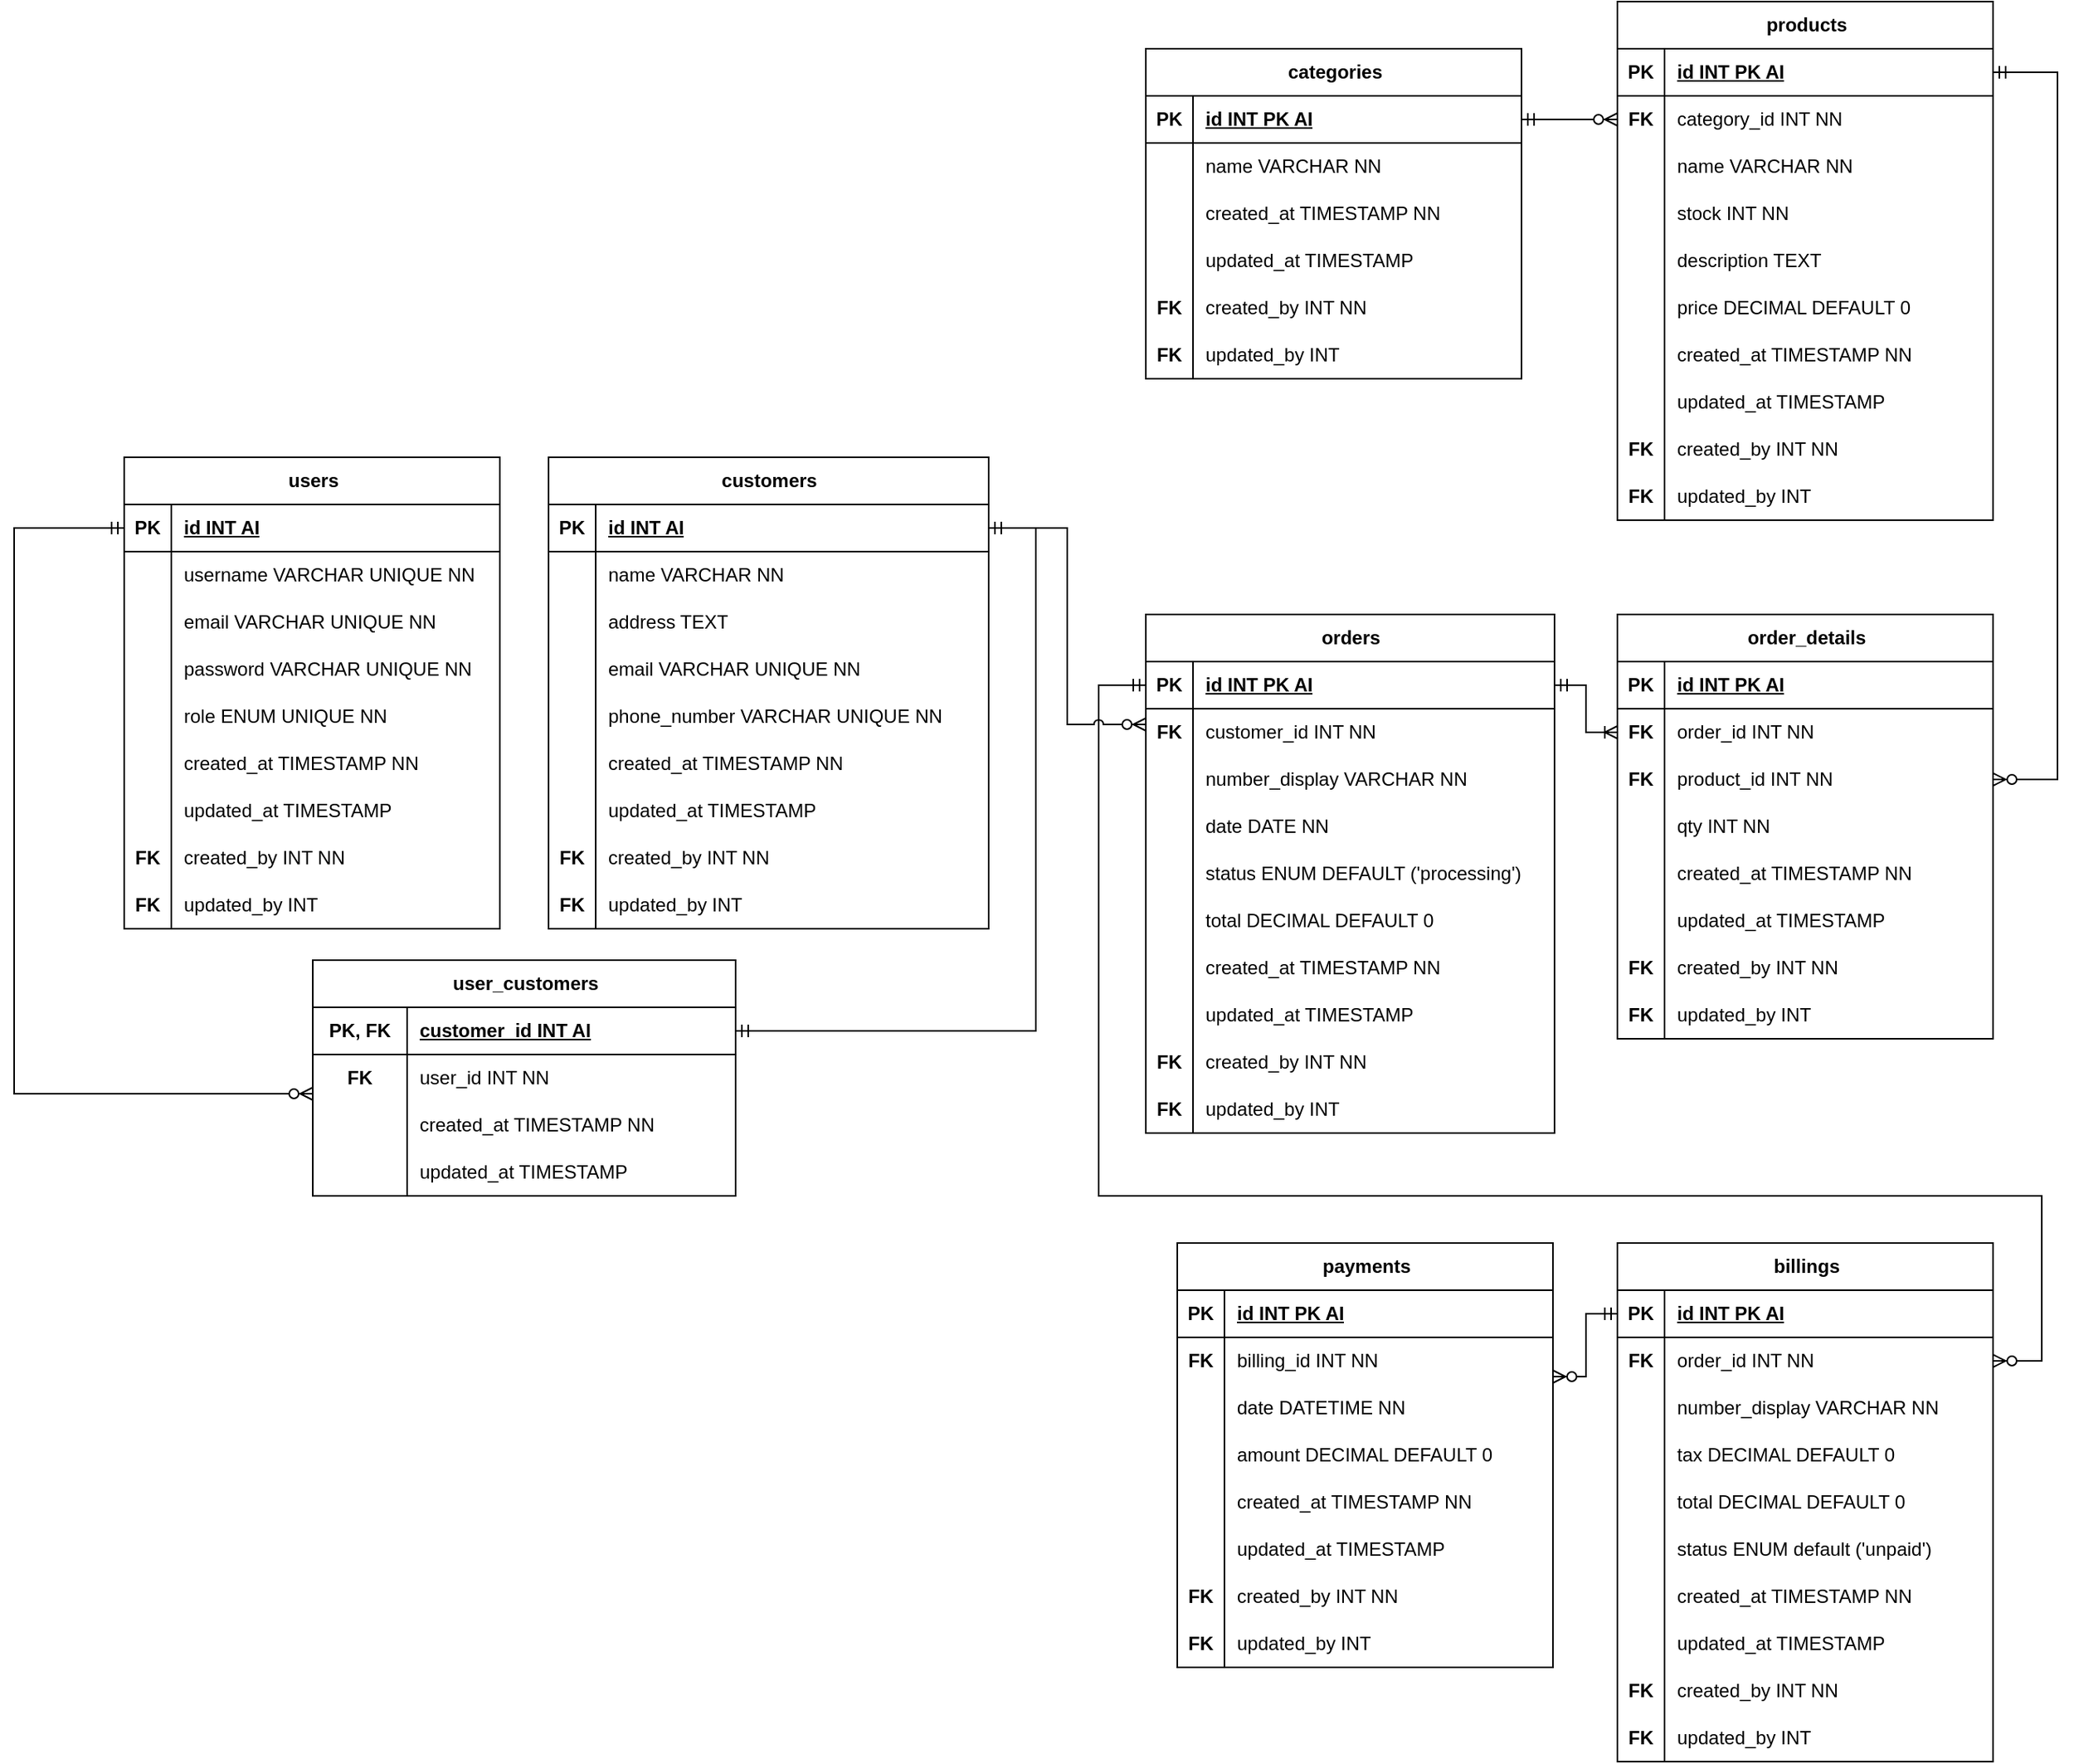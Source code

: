 <mxfile version="27.1.4">
  <diagram name="Page-1" id="0VyD6mGrXVr8TFYTvOHb">
    <mxGraphModel dx="1973" dy="596" grid="1" gridSize="10" guides="1" tooltips="1" connect="1" arrows="1" fold="1" page="1" pageScale="1" pageWidth="850" pageHeight="1100" math="0" shadow="0">
      <root>
        <mxCell id="0" />
        <mxCell id="1" parent="0" />
        <mxCell id="ysbs99sQBfX3sJiGqtcd-20" value="users" style="shape=table;startSize=30;container=1;collapsible=1;childLayout=tableLayout;fixedRows=1;rowLines=0;fontStyle=1;align=center;resizeLast=1;html=1;" parent="1" vertex="1">
          <mxGeometry x="-120" y="310" width="239" height="300" as="geometry" />
        </mxCell>
        <mxCell id="ysbs99sQBfX3sJiGqtcd-21" value="" style="shape=tableRow;horizontal=0;startSize=0;swimlaneHead=0;swimlaneBody=0;fillColor=none;collapsible=0;dropTarget=0;points=[[0,0.5],[1,0.5]];portConstraint=eastwest;top=0;left=0;right=0;bottom=1;" parent="ysbs99sQBfX3sJiGqtcd-20" vertex="1">
          <mxGeometry y="30" width="239" height="30" as="geometry" />
        </mxCell>
        <mxCell id="ysbs99sQBfX3sJiGqtcd-22" value="PK" style="shape=partialRectangle;connectable=0;fillColor=none;top=0;left=0;bottom=0;right=0;fontStyle=1;overflow=hidden;whiteSpace=wrap;html=1;" parent="ysbs99sQBfX3sJiGqtcd-21" vertex="1">
          <mxGeometry width="30" height="30" as="geometry">
            <mxRectangle width="30" height="30" as="alternateBounds" />
          </mxGeometry>
        </mxCell>
        <mxCell id="ysbs99sQBfX3sJiGqtcd-23" value="id INT AI" style="shape=partialRectangle;connectable=0;fillColor=none;top=0;left=0;bottom=0;right=0;align=left;spacingLeft=6;fontStyle=5;overflow=hidden;whiteSpace=wrap;html=1;" parent="ysbs99sQBfX3sJiGqtcd-21" vertex="1">
          <mxGeometry x="30" width="209" height="30" as="geometry">
            <mxRectangle width="209" height="30" as="alternateBounds" />
          </mxGeometry>
        </mxCell>
        <mxCell id="ysbs99sQBfX3sJiGqtcd-24" value="" style="shape=tableRow;horizontal=0;startSize=0;swimlaneHead=0;swimlaneBody=0;fillColor=none;collapsible=0;dropTarget=0;points=[[0,0.5],[1,0.5]];portConstraint=eastwest;top=0;left=0;right=0;bottom=0;" parent="ysbs99sQBfX3sJiGqtcd-20" vertex="1">
          <mxGeometry y="60" width="239" height="30" as="geometry" />
        </mxCell>
        <mxCell id="ysbs99sQBfX3sJiGqtcd-25" value="" style="shape=partialRectangle;connectable=0;fillColor=none;top=0;left=0;bottom=0;right=0;editable=1;overflow=hidden;whiteSpace=wrap;html=1;" parent="ysbs99sQBfX3sJiGqtcd-24" vertex="1">
          <mxGeometry width="30" height="30" as="geometry">
            <mxRectangle width="30" height="30" as="alternateBounds" />
          </mxGeometry>
        </mxCell>
        <mxCell id="ysbs99sQBfX3sJiGqtcd-26" value="username VARCHAR UNIQUE NN" style="shape=partialRectangle;connectable=0;fillColor=none;top=0;left=0;bottom=0;right=0;align=left;spacingLeft=6;overflow=hidden;whiteSpace=wrap;html=1;" parent="ysbs99sQBfX3sJiGqtcd-24" vertex="1">
          <mxGeometry x="30" width="209" height="30" as="geometry">
            <mxRectangle width="209" height="30" as="alternateBounds" />
          </mxGeometry>
        </mxCell>
        <mxCell id="ysbs99sQBfX3sJiGqtcd-39" value="" style="shape=tableRow;horizontal=0;startSize=0;swimlaneHead=0;swimlaneBody=0;fillColor=none;collapsible=0;dropTarget=0;points=[[0,0.5],[1,0.5]];portConstraint=eastwest;top=0;left=0;right=0;bottom=0;" parent="ysbs99sQBfX3sJiGqtcd-20" vertex="1">
          <mxGeometry y="90" width="239" height="30" as="geometry" />
        </mxCell>
        <mxCell id="ysbs99sQBfX3sJiGqtcd-40" value="" style="shape=partialRectangle;connectable=0;fillColor=none;top=0;left=0;bottom=0;right=0;editable=1;overflow=hidden;whiteSpace=wrap;html=1;" parent="ysbs99sQBfX3sJiGqtcd-39" vertex="1">
          <mxGeometry width="30" height="30" as="geometry">
            <mxRectangle width="30" height="30" as="alternateBounds" />
          </mxGeometry>
        </mxCell>
        <mxCell id="ysbs99sQBfX3sJiGqtcd-41" value="email VARCHAR UNIQUE NN" style="shape=partialRectangle;connectable=0;fillColor=none;top=0;left=0;bottom=0;right=0;align=left;spacingLeft=6;overflow=hidden;whiteSpace=wrap;html=1;" parent="ysbs99sQBfX3sJiGqtcd-39" vertex="1">
          <mxGeometry x="30" width="209" height="30" as="geometry">
            <mxRectangle width="209" height="30" as="alternateBounds" />
          </mxGeometry>
        </mxCell>
        <mxCell id="ysbs99sQBfX3sJiGqtcd-42" value="" style="shape=tableRow;horizontal=0;startSize=0;swimlaneHead=0;swimlaneBody=0;fillColor=none;collapsible=0;dropTarget=0;points=[[0,0.5],[1,0.5]];portConstraint=eastwest;top=0;left=0;right=0;bottom=0;" parent="ysbs99sQBfX3sJiGqtcd-20" vertex="1">
          <mxGeometry y="120" width="239" height="30" as="geometry" />
        </mxCell>
        <mxCell id="ysbs99sQBfX3sJiGqtcd-43" value="" style="shape=partialRectangle;connectable=0;fillColor=none;top=0;left=0;bottom=0;right=0;editable=1;overflow=hidden;whiteSpace=wrap;html=1;" parent="ysbs99sQBfX3sJiGqtcd-42" vertex="1">
          <mxGeometry width="30" height="30" as="geometry">
            <mxRectangle width="30" height="30" as="alternateBounds" />
          </mxGeometry>
        </mxCell>
        <mxCell id="ysbs99sQBfX3sJiGqtcd-44" value="password VARCHAR UNIQUE NN" style="shape=partialRectangle;connectable=0;fillColor=none;top=0;left=0;bottom=0;right=0;align=left;spacingLeft=6;overflow=hidden;whiteSpace=wrap;html=1;" parent="ysbs99sQBfX3sJiGqtcd-42" vertex="1">
          <mxGeometry x="30" width="209" height="30" as="geometry">
            <mxRectangle width="209" height="30" as="alternateBounds" />
          </mxGeometry>
        </mxCell>
        <mxCell id="ysbs99sQBfX3sJiGqtcd-45" value="" style="shape=tableRow;horizontal=0;startSize=0;swimlaneHead=0;swimlaneBody=0;fillColor=none;collapsible=0;dropTarget=0;points=[[0,0.5],[1,0.5]];portConstraint=eastwest;top=0;left=0;right=0;bottom=0;" parent="ysbs99sQBfX3sJiGqtcd-20" vertex="1">
          <mxGeometry y="150" width="239" height="30" as="geometry" />
        </mxCell>
        <mxCell id="ysbs99sQBfX3sJiGqtcd-46" value="" style="shape=partialRectangle;connectable=0;fillColor=none;top=0;left=0;bottom=0;right=0;editable=1;overflow=hidden;whiteSpace=wrap;html=1;" parent="ysbs99sQBfX3sJiGqtcd-45" vertex="1">
          <mxGeometry width="30" height="30" as="geometry">
            <mxRectangle width="30" height="30" as="alternateBounds" />
          </mxGeometry>
        </mxCell>
        <mxCell id="ysbs99sQBfX3sJiGqtcd-47" value="role ENUM UNIQUE NN" style="shape=partialRectangle;connectable=0;fillColor=none;top=0;left=0;bottom=0;right=0;align=left;spacingLeft=6;overflow=hidden;whiteSpace=wrap;html=1;" parent="ysbs99sQBfX3sJiGqtcd-45" vertex="1">
          <mxGeometry x="30" width="209" height="30" as="geometry">
            <mxRectangle width="209" height="30" as="alternateBounds" />
          </mxGeometry>
        </mxCell>
        <mxCell id="ysbs99sQBfX3sJiGqtcd-27" value="" style="shape=tableRow;horizontal=0;startSize=0;swimlaneHead=0;swimlaneBody=0;fillColor=none;collapsible=0;dropTarget=0;points=[[0,0.5],[1,0.5]];portConstraint=eastwest;top=0;left=0;right=0;bottom=0;" parent="ysbs99sQBfX3sJiGqtcd-20" vertex="1">
          <mxGeometry y="180" width="239" height="30" as="geometry" />
        </mxCell>
        <mxCell id="ysbs99sQBfX3sJiGqtcd-28" value="" style="shape=partialRectangle;connectable=0;fillColor=none;top=0;left=0;bottom=0;right=0;editable=1;overflow=hidden;whiteSpace=wrap;html=1;" parent="ysbs99sQBfX3sJiGqtcd-27" vertex="1">
          <mxGeometry width="30" height="30" as="geometry">
            <mxRectangle width="30" height="30" as="alternateBounds" />
          </mxGeometry>
        </mxCell>
        <mxCell id="ysbs99sQBfX3sJiGqtcd-29" value="created_at TIMESTAMP NN" style="shape=partialRectangle;connectable=0;fillColor=none;top=0;left=0;bottom=0;right=0;align=left;spacingLeft=6;overflow=hidden;whiteSpace=wrap;html=1;" parent="ysbs99sQBfX3sJiGqtcd-27" vertex="1">
          <mxGeometry x="30" width="209" height="30" as="geometry">
            <mxRectangle width="209" height="30" as="alternateBounds" />
          </mxGeometry>
        </mxCell>
        <mxCell id="ysbs99sQBfX3sJiGqtcd-30" value="" style="shape=tableRow;horizontal=0;startSize=0;swimlaneHead=0;swimlaneBody=0;fillColor=none;collapsible=0;dropTarget=0;points=[[0,0.5],[1,0.5]];portConstraint=eastwest;top=0;left=0;right=0;bottom=0;" parent="ysbs99sQBfX3sJiGqtcd-20" vertex="1">
          <mxGeometry y="210" width="239" height="30" as="geometry" />
        </mxCell>
        <mxCell id="ysbs99sQBfX3sJiGqtcd-31" value="" style="shape=partialRectangle;connectable=0;fillColor=none;top=0;left=0;bottom=0;right=0;editable=1;overflow=hidden;whiteSpace=wrap;html=1;" parent="ysbs99sQBfX3sJiGqtcd-30" vertex="1">
          <mxGeometry width="30" height="30" as="geometry">
            <mxRectangle width="30" height="30" as="alternateBounds" />
          </mxGeometry>
        </mxCell>
        <mxCell id="ysbs99sQBfX3sJiGqtcd-32" value="updated_at TIMESTAMP" style="shape=partialRectangle;connectable=0;fillColor=none;top=0;left=0;bottom=0;right=0;align=left;spacingLeft=6;overflow=hidden;whiteSpace=wrap;html=1;" parent="ysbs99sQBfX3sJiGqtcd-30" vertex="1">
          <mxGeometry x="30" width="209" height="30" as="geometry">
            <mxRectangle width="209" height="30" as="alternateBounds" />
          </mxGeometry>
        </mxCell>
        <mxCell id="ysbs99sQBfX3sJiGqtcd-70" value="" style="shape=tableRow;horizontal=0;startSize=0;swimlaneHead=0;swimlaneBody=0;fillColor=none;collapsible=0;dropTarget=0;points=[[0,0.5],[1,0.5]];portConstraint=eastwest;top=0;left=0;right=0;bottom=0;" parent="ysbs99sQBfX3sJiGqtcd-20" vertex="1">
          <mxGeometry y="240" width="239" height="30" as="geometry" />
        </mxCell>
        <mxCell id="ysbs99sQBfX3sJiGqtcd-71" value="&lt;b&gt;FK&lt;/b&gt;" style="shape=partialRectangle;connectable=0;fillColor=none;top=0;left=0;bottom=0;right=0;editable=1;overflow=hidden;whiteSpace=wrap;html=1;" parent="ysbs99sQBfX3sJiGqtcd-70" vertex="1">
          <mxGeometry width="30" height="30" as="geometry">
            <mxRectangle width="30" height="30" as="alternateBounds" />
          </mxGeometry>
        </mxCell>
        <mxCell id="ysbs99sQBfX3sJiGqtcd-72" value="created_by INT NN" style="shape=partialRectangle;connectable=0;fillColor=none;top=0;left=0;bottom=0;right=0;align=left;spacingLeft=6;overflow=hidden;whiteSpace=wrap;html=1;" parent="ysbs99sQBfX3sJiGqtcd-70" vertex="1">
          <mxGeometry x="30" width="209" height="30" as="geometry">
            <mxRectangle width="209" height="30" as="alternateBounds" />
          </mxGeometry>
        </mxCell>
        <mxCell id="ysbs99sQBfX3sJiGqtcd-73" value="" style="shape=tableRow;horizontal=0;startSize=0;swimlaneHead=0;swimlaneBody=0;fillColor=none;collapsible=0;dropTarget=0;points=[[0,0.5],[1,0.5]];portConstraint=eastwest;top=0;left=0;right=0;bottom=0;" parent="ysbs99sQBfX3sJiGqtcd-20" vertex="1">
          <mxGeometry y="270" width="239" height="30" as="geometry" />
        </mxCell>
        <mxCell id="ysbs99sQBfX3sJiGqtcd-74" value="&lt;b&gt;FK&lt;/b&gt;" style="shape=partialRectangle;connectable=0;fillColor=none;top=0;left=0;bottom=0;right=0;editable=1;overflow=hidden;whiteSpace=wrap;html=1;" parent="ysbs99sQBfX3sJiGqtcd-73" vertex="1">
          <mxGeometry width="30" height="30" as="geometry">
            <mxRectangle width="30" height="30" as="alternateBounds" />
          </mxGeometry>
        </mxCell>
        <mxCell id="ysbs99sQBfX3sJiGqtcd-75" value="updated_by INT" style="shape=partialRectangle;connectable=0;fillColor=none;top=0;left=0;bottom=0;right=0;align=left;spacingLeft=6;overflow=hidden;whiteSpace=wrap;html=1;" parent="ysbs99sQBfX3sJiGqtcd-73" vertex="1">
          <mxGeometry x="30" width="209" height="30" as="geometry">
            <mxRectangle width="209" height="30" as="alternateBounds" />
          </mxGeometry>
        </mxCell>
        <mxCell id="ysbs99sQBfX3sJiGqtcd-51" value="customers" style="shape=table;startSize=30;container=1;collapsible=1;childLayout=tableLayout;fixedRows=1;rowLines=0;fontStyle=1;align=center;resizeLast=1;html=1;" parent="1" vertex="1">
          <mxGeometry x="150" y="310" width="280" height="300" as="geometry" />
        </mxCell>
        <mxCell id="ysbs99sQBfX3sJiGqtcd-52" value="" style="shape=tableRow;horizontal=0;startSize=0;swimlaneHead=0;swimlaneBody=0;fillColor=none;collapsible=0;dropTarget=0;points=[[0,0.5],[1,0.5]];portConstraint=eastwest;top=0;left=0;right=0;bottom=1;" parent="ysbs99sQBfX3sJiGqtcd-51" vertex="1">
          <mxGeometry y="30" width="280" height="30" as="geometry" />
        </mxCell>
        <mxCell id="ysbs99sQBfX3sJiGqtcd-53" value="PK" style="shape=partialRectangle;connectable=0;fillColor=none;top=0;left=0;bottom=0;right=0;fontStyle=1;overflow=hidden;whiteSpace=wrap;html=1;" parent="ysbs99sQBfX3sJiGqtcd-52" vertex="1">
          <mxGeometry width="30" height="30" as="geometry">
            <mxRectangle width="30" height="30" as="alternateBounds" />
          </mxGeometry>
        </mxCell>
        <mxCell id="ysbs99sQBfX3sJiGqtcd-54" value="id INT AI" style="shape=partialRectangle;connectable=0;fillColor=none;top=0;left=0;bottom=0;right=0;align=left;spacingLeft=6;fontStyle=5;overflow=hidden;whiteSpace=wrap;html=1;" parent="ysbs99sQBfX3sJiGqtcd-52" vertex="1">
          <mxGeometry x="30" width="250" height="30" as="geometry">
            <mxRectangle width="250" height="30" as="alternateBounds" />
          </mxGeometry>
        </mxCell>
        <mxCell id="ysbs99sQBfX3sJiGqtcd-55" value="" style="shape=tableRow;horizontal=0;startSize=0;swimlaneHead=0;swimlaneBody=0;fillColor=none;collapsible=0;dropTarget=0;points=[[0,0.5],[1,0.5]];portConstraint=eastwest;top=0;left=0;right=0;bottom=0;" parent="ysbs99sQBfX3sJiGqtcd-51" vertex="1">
          <mxGeometry y="60" width="280" height="30" as="geometry" />
        </mxCell>
        <mxCell id="ysbs99sQBfX3sJiGqtcd-56" value="" style="shape=partialRectangle;connectable=0;fillColor=none;top=0;left=0;bottom=0;right=0;editable=1;overflow=hidden;whiteSpace=wrap;html=1;" parent="ysbs99sQBfX3sJiGqtcd-55" vertex="1">
          <mxGeometry width="30" height="30" as="geometry">
            <mxRectangle width="30" height="30" as="alternateBounds" />
          </mxGeometry>
        </mxCell>
        <mxCell id="ysbs99sQBfX3sJiGqtcd-57" value="name VARCHAR NN" style="shape=partialRectangle;connectable=0;fillColor=none;top=0;left=0;bottom=0;right=0;align=left;spacingLeft=6;overflow=hidden;whiteSpace=wrap;html=1;" parent="ysbs99sQBfX3sJiGqtcd-55" vertex="1">
          <mxGeometry x="30" width="250" height="30" as="geometry">
            <mxRectangle width="250" height="30" as="alternateBounds" />
          </mxGeometry>
        </mxCell>
        <mxCell id="ysbs99sQBfX3sJiGqtcd-76" value="" style="shape=tableRow;horizontal=0;startSize=0;swimlaneHead=0;swimlaneBody=0;fillColor=none;collapsible=0;dropTarget=0;points=[[0,0.5],[1,0.5]];portConstraint=eastwest;top=0;left=0;right=0;bottom=0;" parent="ysbs99sQBfX3sJiGqtcd-51" vertex="1">
          <mxGeometry y="90" width="280" height="30" as="geometry" />
        </mxCell>
        <mxCell id="ysbs99sQBfX3sJiGqtcd-77" value="" style="shape=partialRectangle;connectable=0;fillColor=none;top=0;left=0;bottom=0;right=0;editable=1;overflow=hidden;whiteSpace=wrap;html=1;" parent="ysbs99sQBfX3sJiGqtcd-76" vertex="1">
          <mxGeometry width="30" height="30" as="geometry">
            <mxRectangle width="30" height="30" as="alternateBounds" />
          </mxGeometry>
        </mxCell>
        <mxCell id="ysbs99sQBfX3sJiGqtcd-78" value="address TEXT" style="shape=partialRectangle;connectable=0;fillColor=none;top=0;left=0;bottom=0;right=0;align=left;spacingLeft=6;overflow=hidden;whiteSpace=wrap;html=1;" parent="ysbs99sQBfX3sJiGqtcd-76" vertex="1">
          <mxGeometry x="30" width="250" height="30" as="geometry">
            <mxRectangle width="250" height="30" as="alternateBounds" />
          </mxGeometry>
        </mxCell>
        <mxCell id="ysbs99sQBfX3sJiGqtcd-79" value="" style="shape=tableRow;horizontal=0;startSize=0;swimlaneHead=0;swimlaneBody=0;fillColor=none;collapsible=0;dropTarget=0;points=[[0,0.5],[1,0.5]];portConstraint=eastwest;top=0;left=0;right=0;bottom=0;" parent="ysbs99sQBfX3sJiGqtcd-51" vertex="1">
          <mxGeometry y="120" width="280" height="30" as="geometry" />
        </mxCell>
        <mxCell id="ysbs99sQBfX3sJiGqtcd-80" value="" style="shape=partialRectangle;connectable=0;fillColor=none;top=0;left=0;bottom=0;right=0;editable=1;overflow=hidden;whiteSpace=wrap;html=1;" parent="ysbs99sQBfX3sJiGqtcd-79" vertex="1">
          <mxGeometry width="30" height="30" as="geometry">
            <mxRectangle width="30" height="30" as="alternateBounds" />
          </mxGeometry>
        </mxCell>
        <mxCell id="ysbs99sQBfX3sJiGqtcd-81" value="email VARCHAR UNIQUE NN" style="shape=partialRectangle;connectable=0;fillColor=none;top=0;left=0;bottom=0;right=0;align=left;spacingLeft=6;overflow=hidden;whiteSpace=wrap;html=1;" parent="ysbs99sQBfX3sJiGqtcd-79" vertex="1">
          <mxGeometry x="30" width="250" height="30" as="geometry">
            <mxRectangle width="250" height="30" as="alternateBounds" />
          </mxGeometry>
        </mxCell>
        <mxCell id="ysbs99sQBfX3sJiGqtcd-82" value="" style="shape=tableRow;horizontal=0;startSize=0;swimlaneHead=0;swimlaneBody=0;fillColor=none;collapsible=0;dropTarget=0;points=[[0,0.5],[1,0.5]];portConstraint=eastwest;top=0;left=0;right=0;bottom=0;" parent="ysbs99sQBfX3sJiGqtcd-51" vertex="1">
          <mxGeometry y="150" width="280" height="30" as="geometry" />
        </mxCell>
        <mxCell id="ysbs99sQBfX3sJiGqtcd-83" value="" style="shape=partialRectangle;connectable=0;fillColor=none;top=0;left=0;bottom=0;right=0;editable=1;overflow=hidden;whiteSpace=wrap;html=1;" parent="ysbs99sQBfX3sJiGqtcd-82" vertex="1">
          <mxGeometry width="30" height="30" as="geometry">
            <mxRectangle width="30" height="30" as="alternateBounds" />
          </mxGeometry>
        </mxCell>
        <mxCell id="ysbs99sQBfX3sJiGqtcd-84" value="phone_number VARCHAR UNIQUE NN" style="shape=partialRectangle;connectable=0;fillColor=none;top=0;left=0;bottom=0;right=0;align=left;spacingLeft=6;overflow=hidden;whiteSpace=wrap;html=1;" parent="ysbs99sQBfX3sJiGqtcd-82" vertex="1">
          <mxGeometry x="30" width="250" height="30" as="geometry">
            <mxRectangle width="250" height="30" as="alternateBounds" />
          </mxGeometry>
        </mxCell>
        <mxCell id="ysbs99sQBfX3sJiGqtcd-58" value="" style="shape=tableRow;horizontal=0;startSize=0;swimlaneHead=0;swimlaneBody=0;fillColor=none;collapsible=0;dropTarget=0;points=[[0,0.5],[1,0.5]];portConstraint=eastwest;top=0;left=0;right=0;bottom=0;" parent="ysbs99sQBfX3sJiGqtcd-51" vertex="1">
          <mxGeometry y="180" width="280" height="30" as="geometry" />
        </mxCell>
        <mxCell id="ysbs99sQBfX3sJiGqtcd-59" value="" style="shape=partialRectangle;connectable=0;fillColor=none;top=0;left=0;bottom=0;right=0;editable=1;overflow=hidden;whiteSpace=wrap;html=1;" parent="ysbs99sQBfX3sJiGqtcd-58" vertex="1">
          <mxGeometry width="30" height="30" as="geometry">
            <mxRectangle width="30" height="30" as="alternateBounds" />
          </mxGeometry>
        </mxCell>
        <mxCell id="ysbs99sQBfX3sJiGqtcd-60" value="created_at TIMESTAMP NN" style="shape=partialRectangle;connectable=0;fillColor=none;top=0;left=0;bottom=0;right=0;align=left;spacingLeft=6;overflow=hidden;whiteSpace=wrap;html=1;" parent="ysbs99sQBfX3sJiGqtcd-58" vertex="1">
          <mxGeometry x="30" width="250" height="30" as="geometry">
            <mxRectangle width="250" height="30" as="alternateBounds" />
          </mxGeometry>
        </mxCell>
        <mxCell id="ysbs99sQBfX3sJiGqtcd-61" value="" style="shape=tableRow;horizontal=0;startSize=0;swimlaneHead=0;swimlaneBody=0;fillColor=none;collapsible=0;dropTarget=0;points=[[0,0.5],[1,0.5]];portConstraint=eastwest;top=0;left=0;right=0;bottom=0;" parent="ysbs99sQBfX3sJiGqtcd-51" vertex="1">
          <mxGeometry y="210" width="280" height="30" as="geometry" />
        </mxCell>
        <mxCell id="ysbs99sQBfX3sJiGqtcd-62" value="" style="shape=partialRectangle;connectable=0;fillColor=none;top=0;left=0;bottom=0;right=0;editable=1;overflow=hidden;whiteSpace=wrap;html=1;" parent="ysbs99sQBfX3sJiGqtcd-61" vertex="1">
          <mxGeometry width="30" height="30" as="geometry">
            <mxRectangle width="30" height="30" as="alternateBounds" />
          </mxGeometry>
        </mxCell>
        <mxCell id="ysbs99sQBfX3sJiGqtcd-63" value="updated_at TIMESTAMP" style="shape=partialRectangle;connectable=0;fillColor=none;top=0;left=0;bottom=0;right=0;align=left;spacingLeft=6;overflow=hidden;whiteSpace=wrap;html=1;" parent="ysbs99sQBfX3sJiGqtcd-61" vertex="1">
          <mxGeometry x="30" width="250" height="30" as="geometry">
            <mxRectangle width="250" height="30" as="alternateBounds" />
          </mxGeometry>
        </mxCell>
        <mxCell id="ysbs99sQBfX3sJiGqtcd-64" value="" style="shape=tableRow;horizontal=0;startSize=0;swimlaneHead=0;swimlaneBody=0;fillColor=none;collapsible=0;dropTarget=0;points=[[0,0.5],[1,0.5]];portConstraint=eastwest;top=0;left=0;right=0;bottom=0;" parent="ysbs99sQBfX3sJiGqtcd-51" vertex="1">
          <mxGeometry y="240" width="280" height="30" as="geometry" />
        </mxCell>
        <mxCell id="ysbs99sQBfX3sJiGqtcd-65" value="&lt;b&gt;FK&lt;/b&gt;" style="shape=partialRectangle;connectable=0;fillColor=none;top=0;left=0;bottom=0;right=0;editable=1;overflow=hidden;whiteSpace=wrap;html=1;" parent="ysbs99sQBfX3sJiGqtcd-64" vertex="1">
          <mxGeometry width="30" height="30" as="geometry">
            <mxRectangle width="30" height="30" as="alternateBounds" />
          </mxGeometry>
        </mxCell>
        <mxCell id="ysbs99sQBfX3sJiGqtcd-66" value="created_by INT NN" style="shape=partialRectangle;connectable=0;fillColor=none;top=0;left=0;bottom=0;right=0;align=left;spacingLeft=6;overflow=hidden;whiteSpace=wrap;html=1;" parent="ysbs99sQBfX3sJiGqtcd-64" vertex="1">
          <mxGeometry x="30" width="250" height="30" as="geometry">
            <mxRectangle width="250" height="30" as="alternateBounds" />
          </mxGeometry>
        </mxCell>
        <mxCell id="ysbs99sQBfX3sJiGqtcd-67" value="" style="shape=tableRow;horizontal=0;startSize=0;swimlaneHead=0;swimlaneBody=0;fillColor=none;collapsible=0;dropTarget=0;points=[[0,0.5],[1,0.5]];portConstraint=eastwest;top=0;left=0;right=0;bottom=0;" parent="ysbs99sQBfX3sJiGqtcd-51" vertex="1">
          <mxGeometry y="270" width="280" height="30" as="geometry" />
        </mxCell>
        <mxCell id="ysbs99sQBfX3sJiGqtcd-68" value="&lt;b&gt;FK&lt;/b&gt;" style="shape=partialRectangle;connectable=0;fillColor=none;top=0;left=0;bottom=0;right=0;editable=1;overflow=hidden;whiteSpace=wrap;html=1;" parent="ysbs99sQBfX3sJiGqtcd-67" vertex="1">
          <mxGeometry width="30" height="30" as="geometry">
            <mxRectangle width="30" height="30" as="alternateBounds" />
          </mxGeometry>
        </mxCell>
        <mxCell id="ysbs99sQBfX3sJiGqtcd-69" value="updated_by INT" style="shape=partialRectangle;connectable=0;fillColor=none;top=0;left=0;bottom=0;right=0;align=left;spacingLeft=6;overflow=hidden;whiteSpace=wrap;html=1;" parent="ysbs99sQBfX3sJiGqtcd-67" vertex="1">
          <mxGeometry x="30" width="250" height="30" as="geometry">
            <mxRectangle width="250" height="30" as="alternateBounds" />
          </mxGeometry>
        </mxCell>
        <mxCell id="ysbs99sQBfX3sJiGqtcd-88" value="user_customers" style="shape=table;startSize=30;container=1;collapsible=1;childLayout=tableLayout;fixedRows=1;rowLines=0;fontStyle=1;align=center;resizeLast=1;html=1;" parent="1" vertex="1">
          <mxGeometry y="630" width="269" height="150" as="geometry" />
        </mxCell>
        <mxCell id="ysbs99sQBfX3sJiGqtcd-89" value="" style="shape=tableRow;horizontal=0;startSize=0;swimlaneHead=0;swimlaneBody=0;fillColor=none;collapsible=0;dropTarget=0;points=[[0,0.5],[1,0.5]];portConstraint=eastwest;top=0;left=0;right=0;bottom=1;" parent="ysbs99sQBfX3sJiGqtcd-88" vertex="1">
          <mxGeometry y="30" width="269" height="30" as="geometry" />
        </mxCell>
        <mxCell id="ysbs99sQBfX3sJiGqtcd-90" value="PK, FK" style="shape=partialRectangle;connectable=0;fillColor=none;top=0;left=0;bottom=0;right=0;fontStyle=1;overflow=hidden;whiteSpace=wrap;html=1;" parent="ysbs99sQBfX3sJiGqtcd-89" vertex="1">
          <mxGeometry width="60" height="30" as="geometry">
            <mxRectangle width="60" height="30" as="alternateBounds" />
          </mxGeometry>
        </mxCell>
        <mxCell id="ysbs99sQBfX3sJiGqtcd-91" value="customer_id INT AI" style="shape=partialRectangle;connectable=0;fillColor=none;top=0;left=0;bottom=0;right=0;align=left;spacingLeft=6;fontStyle=5;overflow=hidden;whiteSpace=wrap;html=1;" parent="ysbs99sQBfX3sJiGqtcd-89" vertex="1">
          <mxGeometry x="60" width="209" height="30" as="geometry">
            <mxRectangle width="209" height="30" as="alternateBounds" />
          </mxGeometry>
        </mxCell>
        <mxCell id="ysbs99sQBfX3sJiGqtcd-92" value="" style="shape=tableRow;horizontal=0;startSize=0;swimlaneHead=0;swimlaneBody=0;fillColor=none;collapsible=0;dropTarget=0;points=[[0,0.5],[1,0.5]];portConstraint=eastwest;top=0;left=0;right=0;bottom=0;" parent="ysbs99sQBfX3sJiGqtcd-88" vertex="1">
          <mxGeometry y="60" width="269" height="30" as="geometry" />
        </mxCell>
        <mxCell id="ysbs99sQBfX3sJiGqtcd-93" value="&lt;b&gt;FK&lt;/b&gt;" style="shape=partialRectangle;connectable=0;fillColor=none;top=0;left=0;bottom=0;right=0;editable=1;overflow=hidden;whiteSpace=wrap;html=1;" parent="ysbs99sQBfX3sJiGqtcd-92" vertex="1">
          <mxGeometry width="60" height="30" as="geometry">
            <mxRectangle width="60" height="30" as="alternateBounds" />
          </mxGeometry>
        </mxCell>
        <mxCell id="ysbs99sQBfX3sJiGqtcd-94" value="user_id INT NN" style="shape=partialRectangle;connectable=0;fillColor=none;top=0;left=0;bottom=0;right=0;align=left;spacingLeft=6;overflow=hidden;whiteSpace=wrap;html=1;" parent="ysbs99sQBfX3sJiGqtcd-92" vertex="1">
          <mxGeometry x="60" width="209" height="30" as="geometry">
            <mxRectangle width="209" height="30" as="alternateBounds" />
          </mxGeometry>
        </mxCell>
        <mxCell id="ysbs99sQBfX3sJiGqtcd-95" value="" style="shape=tableRow;horizontal=0;startSize=0;swimlaneHead=0;swimlaneBody=0;fillColor=none;collapsible=0;dropTarget=0;points=[[0,0.5],[1,0.5]];portConstraint=eastwest;top=0;left=0;right=0;bottom=0;" parent="ysbs99sQBfX3sJiGqtcd-88" vertex="1">
          <mxGeometry y="90" width="269" height="30" as="geometry" />
        </mxCell>
        <mxCell id="ysbs99sQBfX3sJiGqtcd-96" value="" style="shape=partialRectangle;connectable=0;fillColor=none;top=0;left=0;bottom=0;right=0;editable=1;overflow=hidden;whiteSpace=wrap;html=1;" parent="ysbs99sQBfX3sJiGqtcd-95" vertex="1">
          <mxGeometry width="60" height="30" as="geometry">
            <mxRectangle width="60" height="30" as="alternateBounds" />
          </mxGeometry>
        </mxCell>
        <mxCell id="ysbs99sQBfX3sJiGqtcd-97" value="created_at TIMESTAMP NN" style="shape=partialRectangle;connectable=0;fillColor=none;top=0;left=0;bottom=0;right=0;align=left;spacingLeft=6;overflow=hidden;whiteSpace=wrap;html=1;" parent="ysbs99sQBfX3sJiGqtcd-95" vertex="1">
          <mxGeometry x="60" width="209" height="30" as="geometry">
            <mxRectangle width="209" height="30" as="alternateBounds" />
          </mxGeometry>
        </mxCell>
        <mxCell id="ysbs99sQBfX3sJiGqtcd-98" value="" style="shape=tableRow;horizontal=0;startSize=0;swimlaneHead=0;swimlaneBody=0;fillColor=none;collapsible=0;dropTarget=0;points=[[0,0.5],[1,0.5]];portConstraint=eastwest;top=0;left=0;right=0;bottom=0;" parent="ysbs99sQBfX3sJiGqtcd-88" vertex="1">
          <mxGeometry y="120" width="269" height="30" as="geometry" />
        </mxCell>
        <mxCell id="ysbs99sQBfX3sJiGqtcd-99" value="" style="shape=partialRectangle;connectable=0;fillColor=none;top=0;left=0;bottom=0;right=0;editable=1;overflow=hidden;whiteSpace=wrap;html=1;" parent="ysbs99sQBfX3sJiGqtcd-98" vertex="1">
          <mxGeometry width="60" height="30" as="geometry">
            <mxRectangle width="60" height="30" as="alternateBounds" />
          </mxGeometry>
        </mxCell>
        <mxCell id="ysbs99sQBfX3sJiGqtcd-100" value="updated_at TIMESTAMP" style="shape=partialRectangle;connectable=0;fillColor=none;top=0;left=0;bottom=0;right=0;align=left;spacingLeft=6;overflow=hidden;whiteSpace=wrap;html=1;" parent="ysbs99sQBfX3sJiGqtcd-98" vertex="1">
          <mxGeometry x="60" width="209" height="30" as="geometry">
            <mxRectangle width="209" height="30" as="alternateBounds" />
          </mxGeometry>
        </mxCell>
        <mxCell id="ysbs99sQBfX3sJiGqtcd-107" value="products" style="shape=table;startSize=30;container=1;collapsible=1;childLayout=tableLayout;fixedRows=1;rowLines=0;fontStyle=1;align=center;resizeLast=1;html=1;" parent="1" vertex="1">
          <mxGeometry x="830" y="20" width="239" height="330" as="geometry" />
        </mxCell>
        <mxCell id="ysbs99sQBfX3sJiGqtcd-108" value="" style="shape=tableRow;horizontal=0;startSize=0;swimlaneHead=0;swimlaneBody=0;fillColor=none;collapsible=0;dropTarget=0;points=[[0,0.5],[1,0.5]];portConstraint=eastwest;top=0;left=0;right=0;bottom=1;" parent="ysbs99sQBfX3sJiGqtcd-107" vertex="1">
          <mxGeometry y="30" width="239" height="30" as="geometry" />
        </mxCell>
        <mxCell id="ysbs99sQBfX3sJiGqtcd-109" value="PK" style="shape=partialRectangle;connectable=0;fillColor=none;top=0;left=0;bottom=0;right=0;fontStyle=1;overflow=hidden;whiteSpace=wrap;html=1;" parent="ysbs99sQBfX3sJiGqtcd-108" vertex="1">
          <mxGeometry width="30" height="30" as="geometry">
            <mxRectangle width="30" height="30" as="alternateBounds" />
          </mxGeometry>
        </mxCell>
        <mxCell id="ysbs99sQBfX3sJiGqtcd-110" value="id INT PK AI" style="shape=partialRectangle;connectable=0;fillColor=none;top=0;left=0;bottom=0;right=0;align=left;spacingLeft=6;fontStyle=5;overflow=hidden;whiteSpace=wrap;html=1;" parent="ysbs99sQBfX3sJiGqtcd-108" vertex="1">
          <mxGeometry x="30" width="209" height="30" as="geometry">
            <mxRectangle width="209" height="30" as="alternateBounds" />
          </mxGeometry>
        </mxCell>
        <mxCell id="ysbs99sQBfX3sJiGqtcd-111" value="" style="shape=tableRow;horizontal=0;startSize=0;swimlaneHead=0;swimlaneBody=0;fillColor=none;collapsible=0;dropTarget=0;points=[[0,0.5],[1,0.5]];portConstraint=eastwest;top=0;left=0;right=0;bottom=0;" parent="ysbs99sQBfX3sJiGqtcd-107" vertex="1">
          <mxGeometry y="60" width="239" height="30" as="geometry" />
        </mxCell>
        <mxCell id="ysbs99sQBfX3sJiGqtcd-112" value="&lt;b&gt;FK&lt;/b&gt;" style="shape=partialRectangle;connectable=0;fillColor=none;top=0;left=0;bottom=0;right=0;editable=1;overflow=hidden;whiteSpace=wrap;html=1;" parent="ysbs99sQBfX3sJiGqtcd-111" vertex="1">
          <mxGeometry width="30" height="30" as="geometry">
            <mxRectangle width="30" height="30" as="alternateBounds" />
          </mxGeometry>
        </mxCell>
        <mxCell id="ysbs99sQBfX3sJiGqtcd-113" value="category_id INT NN" style="shape=partialRectangle;connectable=0;fillColor=none;top=0;left=0;bottom=0;right=0;align=left;spacingLeft=6;overflow=hidden;whiteSpace=wrap;html=1;" parent="ysbs99sQBfX3sJiGqtcd-111" vertex="1">
          <mxGeometry x="30" width="209" height="30" as="geometry">
            <mxRectangle width="209" height="30" as="alternateBounds" />
          </mxGeometry>
        </mxCell>
        <mxCell id="ysbs99sQBfX3sJiGqtcd-132" value="" style="shape=tableRow;horizontal=0;startSize=0;swimlaneHead=0;swimlaneBody=0;fillColor=none;collapsible=0;dropTarget=0;points=[[0,0.5],[1,0.5]];portConstraint=eastwest;top=0;left=0;right=0;bottom=0;" parent="ysbs99sQBfX3sJiGqtcd-107" vertex="1">
          <mxGeometry y="90" width="239" height="30" as="geometry" />
        </mxCell>
        <mxCell id="ysbs99sQBfX3sJiGqtcd-133" value="" style="shape=partialRectangle;connectable=0;fillColor=none;top=0;left=0;bottom=0;right=0;editable=1;overflow=hidden;whiteSpace=wrap;html=1;" parent="ysbs99sQBfX3sJiGqtcd-132" vertex="1">
          <mxGeometry width="30" height="30" as="geometry">
            <mxRectangle width="30" height="30" as="alternateBounds" />
          </mxGeometry>
        </mxCell>
        <mxCell id="ysbs99sQBfX3sJiGqtcd-134" value="name VARCHAR NN&amp;nbsp;" style="shape=partialRectangle;connectable=0;fillColor=none;top=0;left=0;bottom=0;right=0;align=left;spacingLeft=6;overflow=hidden;whiteSpace=wrap;html=1;" parent="ysbs99sQBfX3sJiGqtcd-132" vertex="1">
          <mxGeometry x="30" width="209" height="30" as="geometry">
            <mxRectangle width="209" height="30" as="alternateBounds" />
          </mxGeometry>
        </mxCell>
        <mxCell id="ysbs99sQBfX3sJiGqtcd-126" value="" style="shape=tableRow;horizontal=0;startSize=0;swimlaneHead=0;swimlaneBody=0;fillColor=none;collapsible=0;dropTarget=0;points=[[0,0.5],[1,0.5]];portConstraint=eastwest;top=0;left=0;right=0;bottom=0;" parent="ysbs99sQBfX3sJiGqtcd-107" vertex="1">
          <mxGeometry y="120" width="239" height="30" as="geometry" />
        </mxCell>
        <mxCell id="ysbs99sQBfX3sJiGqtcd-127" value="" style="shape=partialRectangle;connectable=0;fillColor=none;top=0;left=0;bottom=0;right=0;editable=1;overflow=hidden;whiteSpace=wrap;html=1;" parent="ysbs99sQBfX3sJiGqtcd-126" vertex="1">
          <mxGeometry width="30" height="30" as="geometry">
            <mxRectangle width="30" height="30" as="alternateBounds" />
          </mxGeometry>
        </mxCell>
        <mxCell id="ysbs99sQBfX3sJiGqtcd-128" value="stock INT NN" style="shape=partialRectangle;connectable=0;fillColor=none;top=0;left=0;bottom=0;right=0;align=left;spacingLeft=6;overflow=hidden;whiteSpace=wrap;html=1;" parent="ysbs99sQBfX3sJiGqtcd-126" vertex="1">
          <mxGeometry x="30" width="209" height="30" as="geometry">
            <mxRectangle width="209" height="30" as="alternateBounds" />
          </mxGeometry>
        </mxCell>
        <mxCell id="ysbs99sQBfX3sJiGqtcd-129" value="" style="shape=tableRow;horizontal=0;startSize=0;swimlaneHead=0;swimlaneBody=0;fillColor=none;collapsible=0;dropTarget=0;points=[[0,0.5],[1,0.5]];portConstraint=eastwest;top=0;left=0;right=0;bottom=0;" parent="ysbs99sQBfX3sJiGqtcd-107" vertex="1">
          <mxGeometry y="150" width="239" height="30" as="geometry" />
        </mxCell>
        <mxCell id="ysbs99sQBfX3sJiGqtcd-130" value="" style="shape=partialRectangle;connectable=0;fillColor=none;top=0;left=0;bottom=0;right=0;editable=1;overflow=hidden;whiteSpace=wrap;html=1;" parent="ysbs99sQBfX3sJiGqtcd-129" vertex="1">
          <mxGeometry width="30" height="30" as="geometry">
            <mxRectangle width="30" height="30" as="alternateBounds" />
          </mxGeometry>
        </mxCell>
        <mxCell id="ysbs99sQBfX3sJiGqtcd-131" value="description TEXT" style="shape=partialRectangle;connectable=0;fillColor=none;top=0;left=0;bottom=0;right=0;align=left;spacingLeft=6;overflow=hidden;whiteSpace=wrap;html=1;" parent="ysbs99sQBfX3sJiGqtcd-129" vertex="1">
          <mxGeometry x="30" width="209" height="30" as="geometry">
            <mxRectangle width="209" height="30" as="alternateBounds" />
          </mxGeometry>
        </mxCell>
        <mxCell id="ysbs99sQBfX3sJiGqtcd-135" value="" style="shape=tableRow;horizontal=0;startSize=0;swimlaneHead=0;swimlaneBody=0;fillColor=none;collapsible=0;dropTarget=0;points=[[0,0.5],[1,0.5]];portConstraint=eastwest;top=0;left=0;right=0;bottom=0;" parent="ysbs99sQBfX3sJiGqtcd-107" vertex="1">
          <mxGeometry y="180" width="239" height="30" as="geometry" />
        </mxCell>
        <mxCell id="ysbs99sQBfX3sJiGqtcd-136" value="" style="shape=partialRectangle;connectable=0;fillColor=none;top=0;left=0;bottom=0;right=0;editable=1;overflow=hidden;whiteSpace=wrap;html=1;" parent="ysbs99sQBfX3sJiGqtcd-135" vertex="1">
          <mxGeometry width="30" height="30" as="geometry">
            <mxRectangle width="30" height="30" as="alternateBounds" />
          </mxGeometry>
        </mxCell>
        <mxCell id="ysbs99sQBfX3sJiGqtcd-137" value="price DECIMAL DEFAULT 0" style="shape=partialRectangle;connectable=0;fillColor=none;top=0;left=0;bottom=0;right=0;align=left;spacingLeft=6;overflow=hidden;whiteSpace=wrap;html=1;" parent="ysbs99sQBfX3sJiGqtcd-135" vertex="1">
          <mxGeometry x="30" width="209" height="30" as="geometry">
            <mxRectangle width="209" height="30" as="alternateBounds" />
          </mxGeometry>
        </mxCell>
        <mxCell id="ysbs99sQBfX3sJiGqtcd-114" value="" style="shape=tableRow;horizontal=0;startSize=0;swimlaneHead=0;swimlaneBody=0;fillColor=none;collapsible=0;dropTarget=0;points=[[0,0.5],[1,0.5]];portConstraint=eastwest;top=0;left=0;right=0;bottom=0;" parent="ysbs99sQBfX3sJiGqtcd-107" vertex="1">
          <mxGeometry y="210" width="239" height="30" as="geometry" />
        </mxCell>
        <mxCell id="ysbs99sQBfX3sJiGqtcd-115" value="" style="shape=partialRectangle;connectable=0;fillColor=none;top=0;left=0;bottom=0;right=0;editable=1;overflow=hidden;whiteSpace=wrap;html=1;" parent="ysbs99sQBfX3sJiGqtcd-114" vertex="1">
          <mxGeometry width="30" height="30" as="geometry">
            <mxRectangle width="30" height="30" as="alternateBounds" />
          </mxGeometry>
        </mxCell>
        <mxCell id="ysbs99sQBfX3sJiGqtcd-116" value="created_at TIMESTAMP NN" style="shape=partialRectangle;connectable=0;fillColor=none;top=0;left=0;bottom=0;right=0;align=left;spacingLeft=6;overflow=hidden;whiteSpace=wrap;html=1;" parent="ysbs99sQBfX3sJiGqtcd-114" vertex="1">
          <mxGeometry x="30" width="209" height="30" as="geometry">
            <mxRectangle width="209" height="30" as="alternateBounds" />
          </mxGeometry>
        </mxCell>
        <mxCell id="ysbs99sQBfX3sJiGqtcd-117" value="" style="shape=tableRow;horizontal=0;startSize=0;swimlaneHead=0;swimlaneBody=0;fillColor=none;collapsible=0;dropTarget=0;points=[[0,0.5],[1,0.5]];portConstraint=eastwest;top=0;left=0;right=0;bottom=0;" parent="ysbs99sQBfX3sJiGqtcd-107" vertex="1">
          <mxGeometry y="240" width="239" height="30" as="geometry" />
        </mxCell>
        <mxCell id="ysbs99sQBfX3sJiGqtcd-118" value="" style="shape=partialRectangle;connectable=0;fillColor=none;top=0;left=0;bottom=0;right=0;editable=1;overflow=hidden;whiteSpace=wrap;html=1;" parent="ysbs99sQBfX3sJiGqtcd-117" vertex="1">
          <mxGeometry width="30" height="30" as="geometry">
            <mxRectangle width="30" height="30" as="alternateBounds" />
          </mxGeometry>
        </mxCell>
        <mxCell id="ysbs99sQBfX3sJiGqtcd-119" value="updated_at TIMESTAMP" style="shape=partialRectangle;connectable=0;fillColor=none;top=0;left=0;bottom=0;right=0;align=left;spacingLeft=6;overflow=hidden;whiteSpace=wrap;html=1;" parent="ysbs99sQBfX3sJiGqtcd-117" vertex="1">
          <mxGeometry x="30" width="209" height="30" as="geometry">
            <mxRectangle width="209" height="30" as="alternateBounds" />
          </mxGeometry>
        </mxCell>
        <mxCell id="ysbs99sQBfX3sJiGqtcd-120" value="" style="shape=tableRow;horizontal=0;startSize=0;swimlaneHead=0;swimlaneBody=0;fillColor=none;collapsible=0;dropTarget=0;points=[[0,0.5],[1,0.5]];portConstraint=eastwest;top=0;left=0;right=0;bottom=0;" parent="ysbs99sQBfX3sJiGqtcd-107" vertex="1">
          <mxGeometry y="270" width="239" height="30" as="geometry" />
        </mxCell>
        <mxCell id="ysbs99sQBfX3sJiGqtcd-121" value="&lt;b&gt;FK&lt;/b&gt;" style="shape=partialRectangle;connectable=0;fillColor=none;top=0;left=0;bottom=0;right=0;editable=1;overflow=hidden;whiteSpace=wrap;html=1;" parent="ysbs99sQBfX3sJiGqtcd-120" vertex="1">
          <mxGeometry width="30" height="30" as="geometry">
            <mxRectangle width="30" height="30" as="alternateBounds" />
          </mxGeometry>
        </mxCell>
        <mxCell id="ysbs99sQBfX3sJiGqtcd-122" value="created_by INT NN" style="shape=partialRectangle;connectable=0;fillColor=none;top=0;left=0;bottom=0;right=0;align=left;spacingLeft=6;overflow=hidden;whiteSpace=wrap;html=1;" parent="ysbs99sQBfX3sJiGqtcd-120" vertex="1">
          <mxGeometry x="30" width="209" height="30" as="geometry">
            <mxRectangle width="209" height="30" as="alternateBounds" />
          </mxGeometry>
        </mxCell>
        <mxCell id="ysbs99sQBfX3sJiGqtcd-123" value="" style="shape=tableRow;horizontal=0;startSize=0;swimlaneHead=0;swimlaneBody=0;fillColor=none;collapsible=0;dropTarget=0;points=[[0,0.5],[1,0.5]];portConstraint=eastwest;top=0;left=0;right=0;bottom=0;" parent="ysbs99sQBfX3sJiGqtcd-107" vertex="1">
          <mxGeometry y="300" width="239" height="30" as="geometry" />
        </mxCell>
        <mxCell id="ysbs99sQBfX3sJiGqtcd-124" value="&lt;b&gt;FK&lt;/b&gt;" style="shape=partialRectangle;connectable=0;fillColor=none;top=0;left=0;bottom=0;right=0;editable=1;overflow=hidden;whiteSpace=wrap;html=1;" parent="ysbs99sQBfX3sJiGqtcd-123" vertex="1">
          <mxGeometry width="30" height="30" as="geometry">
            <mxRectangle width="30" height="30" as="alternateBounds" />
          </mxGeometry>
        </mxCell>
        <mxCell id="ysbs99sQBfX3sJiGqtcd-125" value="updated_by INT" style="shape=partialRectangle;connectable=0;fillColor=none;top=0;left=0;bottom=0;right=0;align=left;spacingLeft=6;overflow=hidden;whiteSpace=wrap;html=1;" parent="ysbs99sQBfX3sJiGqtcd-123" vertex="1">
          <mxGeometry x="30" width="209" height="30" as="geometry">
            <mxRectangle width="209" height="30" as="alternateBounds" />
          </mxGeometry>
        </mxCell>
        <mxCell id="ysbs99sQBfX3sJiGqtcd-138" value="categories" style="shape=table;startSize=30;container=1;collapsible=1;childLayout=tableLayout;fixedRows=1;rowLines=0;fontStyle=1;align=center;resizeLast=1;html=1;" parent="1" vertex="1">
          <mxGeometry x="530" y="50" width="239" height="210" as="geometry" />
        </mxCell>
        <mxCell id="ysbs99sQBfX3sJiGqtcd-139" value="" style="shape=tableRow;horizontal=0;startSize=0;swimlaneHead=0;swimlaneBody=0;fillColor=none;collapsible=0;dropTarget=0;points=[[0,0.5],[1,0.5]];portConstraint=eastwest;top=0;left=0;right=0;bottom=1;" parent="ysbs99sQBfX3sJiGqtcd-138" vertex="1">
          <mxGeometry y="30" width="239" height="30" as="geometry" />
        </mxCell>
        <mxCell id="ysbs99sQBfX3sJiGqtcd-140" value="PK" style="shape=partialRectangle;connectable=0;fillColor=none;top=0;left=0;bottom=0;right=0;fontStyle=1;overflow=hidden;whiteSpace=wrap;html=1;" parent="ysbs99sQBfX3sJiGqtcd-139" vertex="1">
          <mxGeometry width="30" height="30" as="geometry">
            <mxRectangle width="30" height="30" as="alternateBounds" />
          </mxGeometry>
        </mxCell>
        <mxCell id="ysbs99sQBfX3sJiGqtcd-141" value="id INT PK AI" style="shape=partialRectangle;connectable=0;fillColor=none;top=0;left=0;bottom=0;right=0;align=left;spacingLeft=6;fontStyle=5;overflow=hidden;whiteSpace=wrap;html=1;" parent="ysbs99sQBfX3sJiGqtcd-139" vertex="1">
          <mxGeometry x="30" width="209" height="30" as="geometry">
            <mxRectangle width="209" height="30" as="alternateBounds" />
          </mxGeometry>
        </mxCell>
        <mxCell id="ysbs99sQBfX3sJiGqtcd-142" value="" style="shape=tableRow;horizontal=0;startSize=0;swimlaneHead=0;swimlaneBody=0;fillColor=none;collapsible=0;dropTarget=0;points=[[0,0.5],[1,0.5]];portConstraint=eastwest;top=0;left=0;right=0;bottom=0;" parent="ysbs99sQBfX3sJiGqtcd-138" vertex="1">
          <mxGeometry y="60" width="239" height="30" as="geometry" />
        </mxCell>
        <mxCell id="ysbs99sQBfX3sJiGqtcd-143" value="" style="shape=partialRectangle;connectable=0;fillColor=none;top=0;left=0;bottom=0;right=0;editable=1;overflow=hidden;whiteSpace=wrap;html=1;" parent="ysbs99sQBfX3sJiGqtcd-142" vertex="1">
          <mxGeometry width="30" height="30" as="geometry">
            <mxRectangle width="30" height="30" as="alternateBounds" />
          </mxGeometry>
        </mxCell>
        <mxCell id="ysbs99sQBfX3sJiGqtcd-144" value="name VARCHAR NN" style="shape=partialRectangle;connectable=0;fillColor=none;top=0;left=0;bottom=0;right=0;align=left;spacingLeft=6;overflow=hidden;whiteSpace=wrap;html=1;" parent="ysbs99sQBfX3sJiGqtcd-142" vertex="1">
          <mxGeometry x="30" width="209" height="30" as="geometry">
            <mxRectangle width="209" height="30" as="alternateBounds" />
          </mxGeometry>
        </mxCell>
        <mxCell id="ysbs99sQBfX3sJiGqtcd-145" value="" style="shape=tableRow;horizontal=0;startSize=0;swimlaneHead=0;swimlaneBody=0;fillColor=none;collapsible=0;dropTarget=0;points=[[0,0.5],[1,0.5]];portConstraint=eastwest;top=0;left=0;right=0;bottom=0;" parent="ysbs99sQBfX3sJiGqtcd-138" vertex="1">
          <mxGeometry y="90" width="239" height="30" as="geometry" />
        </mxCell>
        <mxCell id="ysbs99sQBfX3sJiGqtcd-146" value="" style="shape=partialRectangle;connectable=0;fillColor=none;top=0;left=0;bottom=0;right=0;editable=1;overflow=hidden;whiteSpace=wrap;html=1;" parent="ysbs99sQBfX3sJiGqtcd-145" vertex="1">
          <mxGeometry width="30" height="30" as="geometry">
            <mxRectangle width="30" height="30" as="alternateBounds" />
          </mxGeometry>
        </mxCell>
        <mxCell id="ysbs99sQBfX3sJiGqtcd-147" value="created_at TIMESTAMP NN" style="shape=partialRectangle;connectable=0;fillColor=none;top=0;left=0;bottom=0;right=0;align=left;spacingLeft=6;overflow=hidden;whiteSpace=wrap;html=1;" parent="ysbs99sQBfX3sJiGqtcd-145" vertex="1">
          <mxGeometry x="30" width="209" height="30" as="geometry">
            <mxRectangle width="209" height="30" as="alternateBounds" />
          </mxGeometry>
        </mxCell>
        <mxCell id="ysbs99sQBfX3sJiGqtcd-148" value="" style="shape=tableRow;horizontal=0;startSize=0;swimlaneHead=0;swimlaneBody=0;fillColor=none;collapsible=0;dropTarget=0;points=[[0,0.5],[1,0.5]];portConstraint=eastwest;top=0;left=0;right=0;bottom=0;" parent="ysbs99sQBfX3sJiGqtcd-138" vertex="1">
          <mxGeometry y="120" width="239" height="30" as="geometry" />
        </mxCell>
        <mxCell id="ysbs99sQBfX3sJiGqtcd-149" value="" style="shape=partialRectangle;connectable=0;fillColor=none;top=0;left=0;bottom=0;right=0;editable=1;overflow=hidden;whiteSpace=wrap;html=1;" parent="ysbs99sQBfX3sJiGqtcd-148" vertex="1">
          <mxGeometry width="30" height="30" as="geometry">
            <mxRectangle width="30" height="30" as="alternateBounds" />
          </mxGeometry>
        </mxCell>
        <mxCell id="ysbs99sQBfX3sJiGqtcd-150" value="updated_at TIMESTAMP" style="shape=partialRectangle;connectable=0;fillColor=none;top=0;left=0;bottom=0;right=0;align=left;spacingLeft=6;overflow=hidden;whiteSpace=wrap;html=1;" parent="ysbs99sQBfX3sJiGqtcd-148" vertex="1">
          <mxGeometry x="30" width="209" height="30" as="geometry">
            <mxRectangle width="209" height="30" as="alternateBounds" />
          </mxGeometry>
        </mxCell>
        <mxCell id="ysbs99sQBfX3sJiGqtcd-151" value="" style="shape=tableRow;horizontal=0;startSize=0;swimlaneHead=0;swimlaneBody=0;fillColor=none;collapsible=0;dropTarget=0;points=[[0,0.5],[1,0.5]];portConstraint=eastwest;top=0;left=0;right=0;bottom=0;" parent="ysbs99sQBfX3sJiGqtcd-138" vertex="1">
          <mxGeometry y="150" width="239" height="30" as="geometry" />
        </mxCell>
        <mxCell id="ysbs99sQBfX3sJiGqtcd-152" value="&lt;b&gt;FK&lt;/b&gt;" style="shape=partialRectangle;connectable=0;fillColor=none;top=0;left=0;bottom=0;right=0;editable=1;overflow=hidden;whiteSpace=wrap;html=1;" parent="ysbs99sQBfX3sJiGqtcd-151" vertex="1">
          <mxGeometry width="30" height="30" as="geometry">
            <mxRectangle width="30" height="30" as="alternateBounds" />
          </mxGeometry>
        </mxCell>
        <mxCell id="ysbs99sQBfX3sJiGqtcd-153" value="created_by INT NN" style="shape=partialRectangle;connectable=0;fillColor=none;top=0;left=0;bottom=0;right=0;align=left;spacingLeft=6;overflow=hidden;whiteSpace=wrap;html=1;" parent="ysbs99sQBfX3sJiGqtcd-151" vertex="1">
          <mxGeometry x="30" width="209" height="30" as="geometry">
            <mxRectangle width="209" height="30" as="alternateBounds" />
          </mxGeometry>
        </mxCell>
        <mxCell id="ysbs99sQBfX3sJiGqtcd-154" value="" style="shape=tableRow;horizontal=0;startSize=0;swimlaneHead=0;swimlaneBody=0;fillColor=none;collapsible=0;dropTarget=0;points=[[0,0.5],[1,0.5]];portConstraint=eastwest;top=0;left=0;right=0;bottom=0;" parent="ysbs99sQBfX3sJiGqtcd-138" vertex="1">
          <mxGeometry y="180" width="239" height="30" as="geometry" />
        </mxCell>
        <mxCell id="ysbs99sQBfX3sJiGqtcd-155" value="&lt;b&gt;FK&lt;/b&gt;" style="shape=partialRectangle;connectable=0;fillColor=none;top=0;left=0;bottom=0;right=0;editable=1;overflow=hidden;whiteSpace=wrap;html=1;" parent="ysbs99sQBfX3sJiGqtcd-154" vertex="1">
          <mxGeometry width="30" height="30" as="geometry">
            <mxRectangle width="30" height="30" as="alternateBounds" />
          </mxGeometry>
        </mxCell>
        <mxCell id="ysbs99sQBfX3sJiGqtcd-156" value="updated_by INT" style="shape=partialRectangle;connectable=0;fillColor=none;top=0;left=0;bottom=0;right=0;align=left;spacingLeft=6;overflow=hidden;whiteSpace=wrap;html=1;" parent="ysbs99sQBfX3sJiGqtcd-154" vertex="1">
          <mxGeometry x="30" width="209" height="30" as="geometry">
            <mxRectangle width="209" height="30" as="alternateBounds" />
          </mxGeometry>
        </mxCell>
        <mxCell id="ysbs99sQBfX3sJiGqtcd-157" value="orders" style="shape=table;startSize=30;container=1;collapsible=1;childLayout=tableLayout;fixedRows=1;rowLines=0;fontStyle=1;align=center;resizeLast=1;html=1;" parent="1" vertex="1">
          <mxGeometry x="530" y="410" width="260" height="330" as="geometry" />
        </mxCell>
        <mxCell id="ysbs99sQBfX3sJiGqtcd-158" value="" style="shape=tableRow;horizontal=0;startSize=0;swimlaneHead=0;swimlaneBody=0;fillColor=none;collapsible=0;dropTarget=0;points=[[0,0.5],[1,0.5]];portConstraint=eastwest;top=0;left=0;right=0;bottom=1;" parent="ysbs99sQBfX3sJiGqtcd-157" vertex="1">
          <mxGeometry y="30" width="260" height="30" as="geometry" />
        </mxCell>
        <mxCell id="ysbs99sQBfX3sJiGqtcd-159" value="PK" style="shape=partialRectangle;connectable=0;fillColor=none;top=0;left=0;bottom=0;right=0;fontStyle=1;overflow=hidden;whiteSpace=wrap;html=1;" parent="ysbs99sQBfX3sJiGqtcd-158" vertex="1">
          <mxGeometry width="30" height="30" as="geometry">
            <mxRectangle width="30" height="30" as="alternateBounds" />
          </mxGeometry>
        </mxCell>
        <mxCell id="ysbs99sQBfX3sJiGqtcd-160" value="id INT PK AI" style="shape=partialRectangle;connectable=0;fillColor=none;top=0;left=0;bottom=0;right=0;align=left;spacingLeft=6;fontStyle=5;overflow=hidden;whiteSpace=wrap;html=1;" parent="ysbs99sQBfX3sJiGqtcd-158" vertex="1">
          <mxGeometry x="30" width="230" height="30" as="geometry">
            <mxRectangle width="230" height="30" as="alternateBounds" />
          </mxGeometry>
        </mxCell>
        <mxCell id="ysbs99sQBfX3sJiGqtcd-161" value="" style="shape=tableRow;horizontal=0;startSize=0;swimlaneHead=0;swimlaneBody=0;fillColor=none;collapsible=0;dropTarget=0;points=[[0,0.5],[1,0.5]];portConstraint=eastwest;top=0;left=0;right=0;bottom=0;" parent="ysbs99sQBfX3sJiGqtcd-157" vertex="1">
          <mxGeometry y="60" width="260" height="30" as="geometry" />
        </mxCell>
        <mxCell id="ysbs99sQBfX3sJiGqtcd-162" value="&lt;b&gt;FK&lt;/b&gt;" style="shape=partialRectangle;connectable=0;fillColor=none;top=0;left=0;bottom=0;right=0;editable=1;overflow=hidden;whiteSpace=wrap;html=1;" parent="ysbs99sQBfX3sJiGqtcd-161" vertex="1">
          <mxGeometry width="30" height="30" as="geometry">
            <mxRectangle width="30" height="30" as="alternateBounds" />
          </mxGeometry>
        </mxCell>
        <mxCell id="ysbs99sQBfX3sJiGqtcd-163" value="customer_id INT NN" style="shape=partialRectangle;connectable=0;fillColor=none;top=0;left=0;bottom=0;right=0;align=left;spacingLeft=6;overflow=hidden;whiteSpace=wrap;html=1;" parent="ysbs99sQBfX3sJiGqtcd-161" vertex="1">
          <mxGeometry x="30" width="230" height="30" as="geometry">
            <mxRectangle width="230" height="30" as="alternateBounds" />
          </mxGeometry>
        </mxCell>
        <mxCell id="ysbs99sQBfX3sJiGqtcd-176" value="" style="shape=tableRow;horizontal=0;startSize=0;swimlaneHead=0;swimlaneBody=0;fillColor=none;collapsible=0;dropTarget=0;points=[[0,0.5],[1,0.5]];portConstraint=eastwest;top=0;left=0;right=0;bottom=0;" parent="ysbs99sQBfX3sJiGqtcd-157" vertex="1">
          <mxGeometry y="90" width="260" height="30" as="geometry" />
        </mxCell>
        <mxCell id="ysbs99sQBfX3sJiGqtcd-177" value="" style="shape=partialRectangle;connectable=0;fillColor=none;top=0;left=0;bottom=0;right=0;editable=1;overflow=hidden;whiteSpace=wrap;html=1;" parent="ysbs99sQBfX3sJiGqtcd-176" vertex="1">
          <mxGeometry width="30" height="30" as="geometry">
            <mxRectangle width="30" height="30" as="alternateBounds" />
          </mxGeometry>
        </mxCell>
        <mxCell id="ysbs99sQBfX3sJiGqtcd-178" value="number_display VARCHAR NN" style="shape=partialRectangle;connectable=0;fillColor=none;top=0;left=0;bottom=0;right=0;align=left;spacingLeft=6;overflow=hidden;whiteSpace=wrap;html=1;" parent="ysbs99sQBfX3sJiGqtcd-176" vertex="1">
          <mxGeometry x="30" width="230" height="30" as="geometry">
            <mxRectangle width="230" height="30" as="alternateBounds" />
          </mxGeometry>
        </mxCell>
        <mxCell id="ysbs99sQBfX3sJiGqtcd-179" value="" style="shape=tableRow;horizontal=0;startSize=0;swimlaneHead=0;swimlaneBody=0;fillColor=none;collapsible=0;dropTarget=0;points=[[0,0.5],[1,0.5]];portConstraint=eastwest;top=0;left=0;right=0;bottom=0;" parent="ysbs99sQBfX3sJiGqtcd-157" vertex="1">
          <mxGeometry y="120" width="260" height="30" as="geometry" />
        </mxCell>
        <mxCell id="ysbs99sQBfX3sJiGqtcd-180" value="" style="shape=partialRectangle;connectable=0;fillColor=none;top=0;left=0;bottom=0;right=0;editable=1;overflow=hidden;whiteSpace=wrap;html=1;" parent="ysbs99sQBfX3sJiGqtcd-179" vertex="1">
          <mxGeometry width="30" height="30" as="geometry">
            <mxRectangle width="30" height="30" as="alternateBounds" />
          </mxGeometry>
        </mxCell>
        <mxCell id="ysbs99sQBfX3sJiGqtcd-181" value="date DATE NN" style="shape=partialRectangle;connectable=0;fillColor=none;top=0;left=0;bottom=0;right=0;align=left;spacingLeft=6;overflow=hidden;whiteSpace=wrap;html=1;" parent="ysbs99sQBfX3sJiGqtcd-179" vertex="1">
          <mxGeometry x="30" width="230" height="30" as="geometry">
            <mxRectangle width="230" height="30" as="alternateBounds" />
          </mxGeometry>
        </mxCell>
        <mxCell id="ysbs99sQBfX3sJiGqtcd-182" value="" style="shape=tableRow;horizontal=0;startSize=0;swimlaneHead=0;swimlaneBody=0;fillColor=none;collapsible=0;dropTarget=0;points=[[0,0.5],[1,0.5]];portConstraint=eastwest;top=0;left=0;right=0;bottom=0;" parent="ysbs99sQBfX3sJiGqtcd-157" vertex="1">
          <mxGeometry y="150" width="260" height="30" as="geometry" />
        </mxCell>
        <mxCell id="ysbs99sQBfX3sJiGqtcd-183" value="" style="shape=partialRectangle;connectable=0;fillColor=none;top=0;left=0;bottom=0;right=0;editable=1;overflow=hidden;whiteSpace=wrap;html=1;" parent="ysbs99sQBfX3sJiGqtcd-182" vertex="1">
          <mxGeometry width="30" height="30" as="geometry">
            <mxRectangle width="30" height="30" as="alternateBounds" />
          </mxGeometry>
        </mxCell>
        <mxCell id="ysbs99sQBfX3sJiGqtcd-184" value="status ENUM DEFAULT (&#39;processing&#39;)" style="shape=partialRectangle;connectable=0;fillColor=none;top=0;left=0;bottom=0;right=0;align=left;spacingLeft=6;overflow=hidden;whiteSpace=wrap;html=1;" parent="ysbs99sQBfX3sJiGqtcd-182" vertex="1">
          <mxGeometry x="30" width="230" height="30" as="geometry">
            <mxRectangle width="230" height="30" as="alternateBounds" />
          </mxGeometry>
        </mxCell>
        <mxCell id="ysbs99sQBfX3sJiGqtcd-191" value="" style="shape=tableRow;horizontal=0;startSize=0;swimlaneHead=0;swimlaneBody=0;fillColor=none;collapsible=0;dropTarget=0;points=[[0,0.5],[1,0.5]];portConstraint=eastwest;top=0;left=0;right=0;bottom=0;" parent="ysbs99sQBfX3sJiGqtcd-157" vertex="1">
          <mxGeometry y="180" width="260" height="30" as="geometry" />
        </mxCell>
        <mxCell id="ysbs99sQBfX3sJiGqtcd-192" value="" style="shape=partialRectangle;connectable=0;fillColor=none;top=0;left=0;bottom=0;right=0;editable=1;overflow=hidden;whiteSpace=wrap;html=1;" parent="ysbs99sQBfX3sJiGqtcd-191" vertex="1">
          <mxGeometry width="30" height="30" as="geometry">
            <mxRectangle width="30" height="30" as="alternateBounds" />
          </mxGeometry>
        </mxCell>
        <mxCell id="ysbs99sQBfX3sJiGqtcd-193" value="total DECIMAL DEFAULT 0" style="shape=partialRectangle;connectable=0;fillColor=none;top=0;left=0;bottom=0;right=0;align=left;spacingLeft=6;overflow=hidden;whiteSpace=wrap;html=1;" parent="ysbs99sQBfX3sJiGqtcd-191" vertex="1">
          <mxGeometry x="30" width="230" height="30" as="geometry">
            <mxRectangle width="230" height="30" as="alternateBounds" />
          </mxGeometry>
        </mxCell>
        <mxCell id="ysbs99sQBfX3sJiGqtcd-164" value="" style="shape=tableRow;horizontal=0;startSize=0;swimlaneHead=0;swimlaneBody=0;fillColor=none;collapsible=0;dropTarget=0;points=[[0,0.5],[1,0.5]];portConstraint=eastwest;top=0;left=0;right=0;bottom=0;" parent="ysbs99sQBfX3sJiGqtcd-157" vertex="1">
          <mxGeometry y="210" width="260" height="30" as="geometry" />
        </mxCell>
        <mxCell id="ysbs99sQBfX3sJiGqtcd-165" value="" style="shape=partialRectangle;connectable=0;fillColor=none;top=0;left=0;bottom=0;right=0;editable=1;overflow=hidden;whiteSpace=wrap;html=1;" parent="ysbs99sQBfX3sJiGqtcd-164" vertex="1">
          <mxGeometry width="30" height="30" as="geometry">
            <mxRectangle width="30" height="30" as="alternateBounds" />
          </mxGeometry>
        </mxCell>
        <mxCell id="ysbs99sQBfX3sJiGqtcd-166" value="created_at TIMESTAMP NN" style="shape=partialRectangle;connectable=0;fillColor=none;top=0;left=0;bottom=0;right=0;align=left;spacingLeft=6;overflow=hidden;whiteSpace=wrap;html=1;" parent="ysbs99sQBfX3sJiGqtcd-164" vertex="1">
          <mxGeometry x="30" width="230" height="30" as="geometry">
            <mxRectangle width="230" height="30" as="alternateBounds" />
          </mxGeometry>
        </mxCell>
        <mxCell id="ysbs99sQBfX3sJiGqtcd-167" value="" style="shape=tableRow;horizontal=0;startSize=0;swimlaneHead=0;swimlaneBody=0;fillColor=none;collapsible=0;dropTarget=0;points=[[0,0.5],[1,0.5]];portConstraint=eastwest;top=0;left=0;right=0;bottom=0;" parent="ysbs99sQBfX3sJiGqtcd-157" vertex="1">
          <mxGeometry y="240" width="260" height="30" as="geometry" />
        </mxCell>
        <mxCell id="ysbs99sQBfX3sJiGqtcd-168" value="" style="shape=partialRectangle;connectable=0;fillColor=none;top=0;left=0;bottom=0;right=0;editable=1;overflow=hidden;whiteSpace=wrap;html=1;" parent="ysbs99sQBfX3sJiGqtcd-167" vertex="1">
          <mxGeometry width="30" height="30" as="geometry">
            <mxRectangle width="30" height="30" as="alternateBounds" />
          </mxGeometry>
        </mxCell>
        <mxCell id="ysbs99sQBfX3sJiGqtcd-169" value="updated_at TIMESTAMP" style="shape=partialRectangle;connectable=0;fillColor=none;top=0;left=0;bottom=0;right=0;align=left;spacingLeft=6;overflow=hidden;whiteSpace=wrap;html=1;" parent="ysbs99sQBfX3sJiGqtcd-167" vertex="1">
          <mxGeometry x="30" width="230" height="30" as="geometry">
            <mxRectangle width="230" height="30" as="alternateBounds" />
          </mxGeometry>
        </mxCell>
        <mxCell id="ysbs99sQBfX3sJiGqtcd-170" value="" style="shape=tableRow;horizontal=0;startSize=0;swimlaneHead=0;swimlaneBody=0;fillColor=none;collapsible=0;dropTarget=0;points=[[0,0.5],[1,0.5]];portConstraint=eastwest;top=0;left=0;right=0;bottom=0;" parent="ysbs99sQBfX3sJiGqtcd-157" vertex="1">
          <mxGeometry y="270" width="260" height="30" as="geometry" />
        </mxCell>
        <mxCell id="ysbs99sQBfX3sJiGqtcd-171" value="&lt;b&gt;FK&lt;/b&gt;" style="shape=partialRectangle;connectable=0;fillColor=none;top=0;left=0;bottom=0;right=0;editable=1;overflow=hidden;whiteSpace=wrap;html=1;" parent="ysbs99sQBfX3sJiGqtcd-170" vertex="1">
          <mxGeometry width="30" height="30" as="geometry">
            <mxRectangle width="30" height="30" as="alternateBounds" />
          </mxGeometry>
        </mxCell>
        <mxCell id="ysbs99sQBfX3sJiGqtcd-172" value="created_by INT NN" style="shape=partialRectangle;connectable=0;fillColor=none;top=0;left=0;bottom=0;right=0;align=left;spacingLeft=6;overflow=hidden;whiteSpace=wrap;html=1;" parent="ysbs99sQBfX3sJiGqtcd-170" vertex="1">
          <mxGeometry x="30" width="230" height="30" as="geometry">
            <mxRectangle width="230" height="30" as="alternateBounds" />
          </mxGeometry>
        </mxCell>
        <mxCell id="ysbs99sQBfX3sJiGqtcd-173" value="" style="shape=tableRow;horizontal=0;startSize=0;swimlaneHead=0;swimlaneBody=0;fillColor=none;collapsible=0;dropTarget=0;points=[[0,0.5],[1,0.5]];portConstraint=eastwest;top=0;left=0;right=0;bottom=0;" parent="ysbs99sQBfX3sJiGqtcd-157" vertex="1">
          <mxGeometry y="300" width="260" height="30" as="geometry" />
        </mxCell>
        <mxCell id="ysbs99sQBfX3sJiGqtcd-174" value="&lt;b&gt;FK&lt;/b&gt;" style="shape=partialRectangle;connectable=0;fillColor=none;top=0;left=0;bottom=0;right=0;editable=1;overflow=hidden;whiteSpace=wrap;html=1;" parent="ysbs99sQBfX3sJiGqtcd-173" vertex="1">
          <mxGeometry width="30" height="30" as="geometry">
            <mxRectangle width="30" height="30" as="alternateBounds" />
          </mxGeometry>
        </mxCell>
        <mxCell id="ysbs99sQBfX3sJiGqtcd-175" value="updated_by INT" style="shape=partialRectangle;connectable=0;fillColor=none;top=0;left=0;bottom=0;right=0;align=left;spacingLeft=6;overflow=hidden;whiteSpace=wrap;html=1;" parent="ysbs99sQBfX3sJiGqtcd-173" vertex="1">
          <mxGeometry x="30" width="230" height="30" as="geometry">
            <mxRectangle width="230" height="30" as="alternateBounds" />
          </mxGeometry>
        </mxCell>
        <mxCell id="ysbs99sQBfX3sJiGqtcd-194" value="order_details" style="shape=table;startSize=30;container=1;collapsible=1;childLayout=tableLayout;fixedRows=1;rowLines=0;fontStyle=1;align=center;resizeLast=1;html=1;" parent="1" vertex="1">
          <mxGeometry x="830" y="410" width="239" height="270" as="geometry" />
        </mxCell>
        <mxCell id="ysbs99sQBfX3sJiGqtcd-195" value="" style="shape=tableRow;horizontal=0;startSize=0;swimlaneHead=0;swimlaneBody=0;fillColor=none;collapsible=0;dropTarget=0;points=[[0,0.5],[1,0.5]];portConstraint=eastwest;top=0;left=0;right=0;bottom=1;" parent="ysbs99sQBfX3sJiGqtcd-194" vertex="1">
          <mxGeometry y="30" width="239" height="30" as="geometry" />
        </mxCell>
        <mxCell id="ysbs99sQBfX3sJiGqtcd-196" value="PK" style="shape=partialRectangle;connectable=0;fillColor=none;top=0;left=0;bottom=0;right=0;fontStyle=1;overflow=hidden;whiteSpace=wrap;html=1;" parent="ysbs99sQBfX3sJiGqtcd-195" vertex="1">
          <mxGeometry width="30" height="30" as="geometry">
            <mxRectangle width="30" height="30" as="alternateBounds" />
          </mxGeometry>
        </mxCell>
        <mxCell id="ysbs99sQBfX3sJiGqtcd-197" value="id INT PK AI" style="shape=partialRectangle;connectable=0;fillColor=none;top=0;left=0;bottom=0;right=0;align=left;spacingLeft=6;fontStyle=5;overflow=hidden;whiteSpace=wrap;html=1;" parent="ysbs99sQBfX3sJiGqtcd-195" vertex="1">
          <mxGeometry x="30" width="209" height="30" as="geometry">
            <mxRectangle width="209" height="30" as="alternateBounds" />
          </mxGeometry>
        </mxCell>
        <mxCell id="ysbs99sQBfX3sJiGqtcd-198" value="" style="shape=tableRow;horizontal=0;startSize=0;swimlaneHead=0;swimlaneBody=0;fillColor=none;collapsible=0;dropTarget=0;points=[[0,0.5],[1,0.5]];portConstraint=eastwest;top=0;left=0;right=0;bottom=0;" parent="ysbs99sQBfX3sJiGqtcd-194" vertex="1">
          <mxGeometry y="60" width="239" height="30" as="geometry" />
        </mxCell>
        <mxCell id="ysbs99sQBfX3sJiGqtcd-199" value="&lt;b&gt;FK&lt;/b&gt;" style="shape=partialRectangle;connectable=0;fillColor=none;top=0;left=0;bottom=0;right=0;editable=1;overflow=hidden;whiteSpace=wrap;html=1;" parent="ysbs99sQBfX3sJiGqtcd-198" vertex="1">
          <mxGeometry width="30" height="30" as="geometry">
            <mxRectangle width="30" height="30" as="alternateBounds" />
          </mxGeometry>
        </mxCell>
        <mxCell id="ysbs99sQBfX3sJiGqtcd-200" value="order_id INT NN" style="shape=partialRectangle;connectable=0;fillColor=none;top=0;left=0;bottom=0;right=0;align=left;spacingLeft=6;overflow=hidden;whiteSpace=wrap;html=1;" parent="ysbs99sQBfX3sJiGqtcd-198" vertex="1">
          <mxGeometry x="30" width="209" height="30" as="geometry">
            <mxRectangle width="209" height="30" as="alternateBounds" />
          </mxGeometry>
        </mxCell>
        <mxCell id="ysbs99sQBfX3sJiGqtcd-213" value="" style="shape=tableRow;horizontal=0;startSize=0;swimlaneHead=0;swimlaneBody=0;fillColor=none;collapsible=0;dropTarget=0;points=[[0,0.5],[1,0.5]];portConstraint=eastwest;top=0;left=0;right=0;bottom=0;" parent="ysbs99sQBfX3sJiGqtcd-194" vertex="1">
          <mxGeometry y="90" width="239" height="30" as="geometry" />
        </mxCell>
        <mxCell id="ysbs99sQBfX3sJiGqtcd-214" value="&lt;b&gt;FK&lt;/b&gt;" style="shape=partialRectangle;connectable=0;fillColor=none;top=0;left=0;bottom=0;right=0;editable=1;overflow=hidden;whiteSpace=wrap;html=1;" parent="ysbs99sQBfX3sJiGqtcd-213" vertex="1">
          <mxGeometry width="30" height="30" as="geometry">
            <mxRectangle width="30" height="30" as="alternateBounds" />
          </mxGeometry>
        </mxCell>
        <mxCell id="ysbs99sQBfX3sJiGqtcd-215" value="product_id INT NN" style="shape=partialRectangle;connectable=0;fillColor=none;top=0;left=0;bottom=0;right=0;align=left;spacingLeft=6;overflow=hidden;whiteSpace=wrap;html=1;" parent="ysbs99sQBfX3sJiGqtcd-213" vertex="1">
          <mxGeometry x="30" width="209" height="30" as="geometry">
            <mxRectangle width="209" height="30" as="alternateBounds" />
          </mxGeometry>
        </mxCell>
        <mxCell id="ysbs99sQBfX3sJiGqtcd-216" value="" style="shape=tableRow;horizontal=0;startSize=0;swimlaneHead=0;swimlaneBody=0;fillColor=none;collapsible=0;dropTarget=0;points=[[0,0.5],[1,0.5]];portConstraint=eastwest;top=0;left=0;right=0;bottom=0;" parent="ysbs99sQBfX3sJiGqtcd-194" vertex="1">
          <mxGeometry y="120" width="239" height="30" as="geometry" />
        </mxCell>
        <mxCell id="ysbs99sQBfX3sJiGqtcd-217" value="" style="shape=partialRectangle;connectable=0;fillColor=none;top=0;left=0;bottom=0;right=0;editable=1;overflow=hidden;whiteSpace=wrap;html=1;" parent="ysbs99sQBfX3sJiGqtcd-216" vertex="1">
          <mxGeometry width="30" height="30" as="geometry">
            <mxRectangle width="30" height="30" as="alternateBounds" />
          </mxGeometry>
        </mxCell>
        <mxCell id="ysbs99sQBfX3sJiGqtcd-218" value="qty INT NN" style="shape=partialRectangle;connectable=0;fillColor=none;top=0;left=0;bottom=0;right=0;align=left;spacingLeft=6;overflow=hidden;whiteSpace=wrap;html=1;" parent="ysbs99sQBfX3sJiGqtcd-216" vertex="1">
          <mxGeometry x="30" width="209" height="30" as="geometry">
            <mxRectangle width="209" height="30" as="alternateBounds" />
          </mxGeometry>
        </mxCell>
        <mxCell id="ysbs99sQBfX3sJiGqtcd-201" value="" style="shape=tableRow;horizontal=0;startSize=0;swimlaneHead=0;swimlaneBody=0;fillColor=none;collapsible=0;dropTarget=0;points=[[0,0.5],[1,0.5]];portConstraint=eastwest;top=0;left=0;right=0;bottom=0;" parent="ysbs99sQBfX3sJiGqtcd-194" vertex="1">
          <mxGeometry y="150" width="239" height="30" as="geometry" />
        </mxCell>
        <mxCell id="ysbs99sQBfX3sJiGqtcd-202" value="" style="shape=partialRectangle;connectable=0;fillColor=none;top=0;left=0;bottom=0;right=0;editable=1;overflow=hidden;whiteSpace=wrap;html=1;" parent="ysbs99sQBfX3sJiGqtcd-201" vertex="1">
          <mxGeometry width="30" height="30" as="geometry">
            <mxRectangle width="30" height="30" as="alternateBounds" />
          </mxGeometry>
        </mxCell>
        <mxCell id="ysbs99sQBfX3sJiGqtcd-203" value="created_at TIMESTAMP NN" style="shape=partialRectangle;connectable=0;fillColor=none;top=0;left=0;bottom=0;right=0;align=left;spacingLeft=6;overflow=hidden;whiteSpace=wrap;html=1;" parent="ysbs99sQBfX3sJiGqtcd-201" vertex="1">
          <mxGeometry x="30" width="209" height="30" as="geometry">
            <mxRectangle width="209" height="30" as="alternateBounds" />
          </mxGeometry>
        </mxCell>
        <mxCell id="ysbs99sQBfX3sJiGqtcd-204" value="" style="shape=tableRow;horizontal=0;startSize=0;swimlaneHead=0;swimlaneBody=0;fillColor=none;collapsible=0;dropTarget=0;points=[[0,0.5],[1,0.5]];portConstraint=eastwest;top=0;left=0;right=0;bottom=0;" parent="ysbs99sQBfX3sJiGqtcd-194" vertex="1">
          <mxGeometry y="180" width="239" height="30" as="geometry" />
        </mxCell>
        <mxCell id="ysbs99sQBfX3sJiGqtcd-205" value="" style="shape=partialRectangle;connectable=0;fillColor=none;top=0;left=0;bottom=0;right=0;editable=1;overflow=hidden;whiteSpace=wrap;html=1;" parent="ysbs99sQBfX3sJiGqtcd-204" vertex="1">
          <mxGeometry width="30" height="30" as="geometry">
            <mxRectangle width="30" height="30" as="alternateBounds" />
          </mxGeometry>
        </mxCell>
        <mxCell id="ysbs99sQBfX3sJiGqtcd-206" value="updated_at TIMESTAMP" style="shape=partialRectangle;connectable=0;fillColor=none;top=0;left=0;bottom=0;right=0;align=left;spacingLeft=6;overflow=hidden;whiteSpace=wrap;html=1;" parent="ysbs99sQBfX3sJiGqtcd-204" vertex="1">
          <mxGeometry x="30" width="209" height="30" as="geometry">
            <mxRectangle width="209" height="30" as="alternateBounds" />
          </mxGeometry>
        </mxCell>
        <mxCell id="ysbs99sQBfX3sJiGqtcd-207" value="" style="shape=tableRow;horizontal=0;startSize=0;swimlaneHead=0;swimlaneBody=0;fillColor=none;collapsible=0;dropTarget=0;points=[[0,0.5],[1,0.5]];portConstraint=eastwest;top=0;left=0;right=0;bottom=0;" parent="ysbs99sQBfX3sJiGqtcd-194" vertex="1">
          <mxGeometry y="210" width="239" height="30" as="geometry" />
        </mxCell>
        <mxCell id="ysbs99sQBfX3sJiGqtcd-208" value="&lt;b&gt;FK&lt;/b&gt;" style="shape=partialRectangle;connectable=0;fillColor=none;top=0;left=0;bottom=0;right=0;editable=1;overflow=hidden;whiteSpace=wrap;html=1;" parent="ysbs99sQBfX3sJiGqtcd-207" vertex="1">
          <mxGeometry width="30" height="30" as="geometry">
            <mxRectangle width="30" height="30" as="alternateBounds" />
          </mxGeometry>
        </mxCell>
        <mxCell id="ysbs99sQBfX3sJiGqtcd-209" value="created_by INT NN" style="shape=partialRectangle;connectable=0;fillColor=none;top=0;left=0;bottom=0;right=0;align=left;spacingLeft=6;overflow=hidden;whiteSpace=wrap;html=1;" parent="ysbs99sQBfX3sJiGqtcd-207" vertex="1">
          <mxGeometry x="30" width="209" height="30" as="geometry">
            <mxRectangle width="209" height="30" as="alternateBounds" />
          </mxGeometry>
        </mxCell>
        <mxCell id="ysbs99sQBfX3sJiGqtcd-210" value="" style="shape=tableRow;horizontal=0;startSize=0;swimlaneHead=0;swimlaneBody=0;fillColor=none;collapsible=0;dropTarget=0;points=[[0,0.5],[1,0.5]];portConstraint=eastwest;top=0;left=0;right=0;bottom=0;" parent="ysbs99sQBfX3sJiGqtcd-194" vertex="1">
          <mxGeometry y="240" width="239" height="30" as="geometry" />
        </mxCell>
        <mxCell id="ysbs99sQBfX3sJiGqtcd-211" value="&lt;b&gt;FK&lt;/b&gt;" style="shape=partialRectangle;connectable=0;fillColor=none;top=0;left=0;bottom=0;right=0;editable=1;overflow=hidden;whiteSpace=wrap;html=1;" parent="ysbs99sQBfX3sJiGqtcd-210" vertex="1">
          <mxGeometry width="30" height="30" as="geometry">
            <mxRectangle width="30" height="30" as="alternateBounds" />
          </mxGeometry>
        </mxCell>
        <mxCell id="ysbs99sQBfX3sJiGqtcd-212" value="updated_by INT" style="shape=partialRectangle;connectable=0;fillColor=none;top=0;left=0;bottom=0;right=0;align=left;spacingLeft=6;overflow=hidden;whiteSpace=wrap;html=1;" parent="ysbs99sQBfX3sJiGqtcd-210" vertex="1">
          <mxGeometry x="30" width="209" height="30" as="geometry">
            <mxRectangle width="209" height="30" as="alternateBounds" />
          </mxGeometry>
        </mxCell>
        <mxCell id="ysbs99sQBfX3sJiGqtcd-219" value="billings" style="shape=table;startSize=30;container=1;collapsible=1;childLayout=tableLayout;fixedRows=1;rowLines=0;fontStyle=1;align=center;resizeLast=1;html=1;" parent="1" vertex="1">
          <mxGeometry x="830" y="810" width="239" height="330" as="geometry" />
        </mxCell>
        <mxCell id="ysbs99sQBfX3sJiGqtcd-220" value="" style="shape=tableRow;horizontal=0;startSize=0;swimlaneHead=0;swimlaneBody=0;fillColor=none;collapsible=0;dropTarget=0;points=[[0,0.5],[1,0.5]];portConstraint=eastwest;top=0;left=0;right=0;bottom=1;" parent="ysbs99sQBfX3sJiGqtcd-219" vertex="1">
          <mxGeometry y="30" width="239" height="30" as="geometry" />
        </mxCell>
        <mxCell id="ysbs99sQBfX3sJiGqtcd-221" value="PK" style="shape=partialRectangle;connectable=0;fillColor=none;top=0;left=0;bottom=0;right=0;fontStyle=1;overflow=hidden;whiteSpace=wrap;html=1;" parent="ysbs99sQBfX3sJiGqtcd-220" vertex="1">
          <mxGeometry width="30" height="30" as="geometry">
            <mxRectangle width="30" height="30" as="alternateBounds" />
          </mxGeometry>
        </mxCell>
        <mxCell id="ysbs99sQBfX3sJiGqtcd-222" value="id INT PK AI" style="shape=partialRectangle;connectable=0;fillColor=none;top=0;left=0;bottom=0;right=0;align=left;spacingLeft=6;fontStyle=5;overflow=hidden;whiteSpace=wrap;html=1;" parent="ysbs99sQBfX3sJiGqtcd-220" vertex="1">
          <mxGeometry x="30" width="209" height="30" as="geometry">
            <mxRectangle width="209" height="30" as="alternateBounds" />
          </mxGeometry>
        </mxCell>
        <mxCell id="ysbs99sQBfX3sJiGqtcd-223" value="" style="shape=tableRow;horizontal=0;startSize=0;swimlaneHead=0;swimlaneBody=0;fillColor=none;collapsible=0;dropTarget=0;points=[[0,0.5],[1,0.5]];portConstraint=eastwest;top=0;left=0;right=0;bottom=0;" parent="ysbs99sQBfX3sJiGqtcd-219" vertex="1">
          <mxGeometry y="60" width="239" height="30" as="geometry" />
        </mxCell>
        <mxCell id="ysbs99sQBfX3sJiGqtcd-224" value="&lt;b&gt;FK&lt;/b&gt;" style="shape=partialRectangle;connectable=0;fillColor=none;top=0;left=0;bottom=0;right=0;editable=1;overflow=hidden;whiteSpace=wrap;html=1;" parent="ysbs99sQBfX3sJiGqtcd-223" vertex="1">
          <mxGeometry width="30" height="30" as="geometry">
            <mxRectangle width="30" height="30" as="alternateBounds" />
          </mxGeometry>
        </mxCell>
        <mxCell id="ysbs99sQBfX3sJiGqtcd-225" value="order_id INT NN" style="shape=partialRectangle;connectable=0;fillColor=none;top=0;left=0;bottom=0;right=0;align=left;spacingLeft=6;overflow=hidden;whiteSpace=wrap;html=1;" parent="ysbs99sQBfX3sJiGqtcd-223" vertex="1">
          <mxGeometry x="30" width="209" height="30" as="geometry">
            <mxRectangle width="209" height="30" as="alternateBounds" />
          </mxGeometry>
        </mxCell>
        <mxCell id="ysbs99sQBfX3sJiGqtcd-257" value="" style="shape=tableRow;horizontal=0;startSize=0;swimlaneHead=0;swimlaneBody=0;fillColor=none;collapsible=0;dropTarget=0;points=[[0,0.5],[1,0.5]];portConstraint=eastwest;top=0;left=0;right=0;bottom=0;" parent="ysbs99sQBfX3sJiGqtcd-219" vertex="1">
          <mxGeometry y="90" width="239" height="30" as="geometry" />
        </mxCell>
        <mxCell id="ysbs99sQBfX3sJiGqtcd-258" value="" style="shape=partialRectangle;connectable=0;fillColor=none;top=0;left=0;bottom=0;right=0;editable=1;overflow=hidden;whiteSpace=wrap;html=1;" parent="ysbs99sQBfX3sJiGqtcd-257" vertex="1">
          <mxGeometry width="30" height="30" as="geometry">
            <mxRectangle width="30" height="30" as="alternateBounds" />
          </mxGeometry>
        </mxCell>
        <mxCell id="ysbs99sQBfX3sJiGqtcd-259" value="number_display VARCHAR NN" style="shape=partialRectangle;connectable=0;fillColor=none;top=0;left=0;bottom=0;right=0;align=left;spacingLeft=6;overflow=hidden;whiteSpace=wrap;html=1;" parent="ysbs99sQBfX3sJiGqtcd-257" vertex="1">
          <mxGeometry x="30" width="209" height="30" as="geometry">
            <mxRectangle width="209" height="30" as="alternateBounds" />
          </mxGeometry>
        </mxCell>
        <mxCell id="ysbs99sQBfX3sJiGqtcd-263" value="" style="shape=tableRow;horizontal=0;startSize=0;swimlaneHead=0;swimlaneBody=0;fillColor=none;collapsible=0;dropTarget=0;points=[[0,0.5],[1,0.5]];portConstraint=eastwest;top=0;left=0;right=0;bottom=0;" parent="ysbs99sQBfX3sJiGqtcd-219" vertex="1">
          <mxGeometry y="120" width="239" height="30" as="geometry" />
        </mxCell>
        <mxCell id="ysbs99sQBfX3sJiGqtcd-264" value="" style="shape=partialRectangle;connectable=0;fillColor=none;top=0;left=0;bottom=0;right=0;editable=1;overflow=hidden;whiteSpace=wrap;html=1;" parent="ysbs99sQBfX3sJiGqtcd-263" vertex="1">
          <mxGeometry width="30" height="30" as="geometry">
            <mxRectangle width="30" height="30" as="alternateBounds" />
          </mxGeometry>
        </mxCell>
        <mxCell id="ysbs99sQBfX3sJiGqtcd-265" value="tax DECIMAL DEFAULT 0" style="shape=partialRectangle;connectable=0;fillColor=none;top=0;left=0;bottom=0;right=0;align=left;spacingLeft=6;overflow=hidden;whiteSpace=wrap;html=1;" parent="ysbs99sQBfX3sJiGqtcd-263" vertex="1">
          <mxGeometry x="30" width="209" height="30" as="geometry">
            <mxRectangle width="209" height="30" as="alternateBounds" />
          </mxGeometry>
        </mxCell>
        <mxCell id="ysbs99sQBfX3sJiGqtcd-266" value="" style="shape=tableRow;horizontal=0;startSize=0;swimlaneHead=0;swimlaneBody=0;fillColor=none;collapsible=0;dropTarget=0;points=[[0,0.5],[1,0.5]];portConstraint=eastwest;top=0;left=0;right=0;bottom=0;" parent="ysbs99sQBfX3sJiGqtcd-219" vertex="1">
          <mxGeometry y="150" width="239" height="30" as="geometry" />
        </mxCell>
        <mxCell id="ysbs99sQBfX3sJiGqtcd-267" value="" style="shape=partialRectangle;connectable=0;fillColor=none;top=0;left=0;bottom=0;right=0;editable=1;overflow=hidden;whiteSpace=wrap;html=1;" parent="ysbs99sQBfX3sJiGqtcd-266" vertex="1">
          <mxGeometry width="30" height="30" as="geometry">
            <mxRectangle width="30" height="30" as="alternateBounds" />
          </mxGeometry>
        </mxCell>
        <mxCell id="ysbs99sQBfX3sJiGqtcd-268" value="total DECIMAL DEFAULT 0" style="shape=partialRectangle;connectable=0;fillColor=none;top=0;left=0;bottom=0;right=0;align=left;spacingLeft=6;overflow=hidden;whiteSpace=wrap;html=1;" parent="ysbs99sQBfX3sJiGqtcd-266" vertex="1">
          <mxGeometry x="30" width="209" height="30" as="geometry">
            <mxRectangle width="209" height="30" as="alternateBounds" />
          </mxGeometry>
        </mxCell>
        <mxCell id="ysbs99sQBfX3sJiGqtcd-269" value="" style="shape=tableRow;horizontal=0;startSize=0;swimlaneHead=0;swimlaneBody=0;fillColor=none;collapsible=0;dropTarget=0;points=[[0,0.5],[1,0.5]];portConstraint=eastwest;top=0;left=0;right=0;bottom=0;" parent="ysbs99sQBfX3sJiGqtcd-219" vertex="1">
          <mxGeometry y="180" width="239" height="30" as="geometry" />
        </mxCell>
        <mxCell id="ysbs99sQBfX3sJiGqtcd-270" value="" style="shape=partialRectangle;connectable=0;fillColor=none;top=0;left=0;bottom=0;right=0;editable=1;overflow=hidden;whiteSpace=wrap;html=1;" parent="ysbs99sQBfX3sJiGqtcd-269" vertex="1">
          <mxGeometry width="30" height="30" as="geometry">
            <mxRectangle width="30" height="30" as="alternateBounds" />
          </mxGeometry>
        </mxCell>
        <mxCell id="ysbs99sQBfX3sJiGqtcd-271" value="status ENUM default (&#39;unpaid&#39;)" style="shape=partialRectangle;connectable=0;fillColor=none;top=0;left=0;bottom=0;right=0;align=left;spacingLeft=6;overflow=hidden;whiteSpace=wrap;html=1;" parent="ysbs99sQBfX3sJiGqtcd-269" vertex="1">
          <mxGeometry x="30" width="209" height="30" as="geometry">
            <mxRectangle width="209" height="30" as="alternateBounds" />
          </mxGeometry>
        </mxCell>
        <mxCell id="ysbs99sQBfX3sJiGqtcd-226" value="" style="shape=tableRow;horizontal=0;startSize=0;swimlaneHead=0;swimlaneBody=0;fillColor=none;collapsible=0;dropTarget=0;points=[[0,0.5],[1,0.5]];portConstraint=eastwest;top=0;left=0;right=0;bottom=0;" parent="ysbs99sQBfX3sJiGqtcd-219" vertex="1">
          <mxGeometry y="210" width="239" height="30" as="geometry" />
        </mxCell>
        <mxCell id="ysbs99sQBfX3sJiGqtcd-227" value="" style="shape=partialRectangle;connectable=0;fillColor=none;top=0;left=0;bottom=0;right=0;editable=1;overflow=hidden;whiteSpace=wrap;html=1;" parent="ysbs99sQBfX3sJiGqtcd-226" vertex="1">
          <mxGeometry width="30" height="30" as="geometry">
            <mxRectangle width="30" height="30" as="alternateBounds" />
          </mxGeometry>
        </mxCell>
        <mxCell id="ysbs99sQBfX3sJiGqtcd-228" value="created_at TIMESTAMP NN" style="shape=partialRectangle;connectable=0;fillColor=none;top=0;left=0;bottom=0;right=0;align=left;spacingLeft=6;overflow=hidden;whiteSpace=wrap;html=1;" parent="ysbs99sQBfX3sJiGqtcd-226" vertex="1">
          <mxGeometry x="30" width="209" height="30" as="geometry">
            <mxRectangle width="209" height="30" as="alternateBounds" />
          </mxGeometry>
        </mxCell>
        <mxCell id="ysbs99sQBfX3sJiGqtcd-229" value="" style="shape=tableRow;horizontal=0;startSize=0;swimlaneHead=0;swimlaneBody=0;fillColor=none;collapsible=0;dropTarget=0;points=[[0,0.5],[1,0.5]];portConstraint=eastwest;top=0;left=0;right=0;bottom=0;" parent="ysbs99sQBfX3sJiGqtcd-219" vertex="1">
          <mxGeometry y="240" width="239" height="30" as="geometry" />
        </mxCell>
        <mxCell id="ysbs99sQBfX3sJiGqtcd-230" value="" style="shape=partialRectangle;connectable=0;fillColor=none;top=0;left=0;bottom=0;right=0;editable=1;overflow=hidden;whiteSpace=wrap;html=1;" parent="ysbs99sQBfX3sJiGqtcd-229" vertex="1">
          <mxGeometry width="30" height="30" as="geometry">
            <mxRectangle width="30" height="30" as="alternateBounds" />
          </mxGeometry>
        </mxCell>
        <mxCell id="ysbs99sQBfX3sJiGqtcd-231" value="updated_at TIMESTAMP" style="shape=partialRectangle;connectable=0;fillColor=none;top=0;left=0;bottom=0;right=0;align=left;spacingLeft=6;overflow=hidden;whiteSpace=wrap;html=1;" parent="ysbs99sQBfX3sJiGqtcd-229" vertex="1">
          <mxGeometry x="30" width="209" height="30" as="geometry">
            <mxRectangle width="209" height="30" as="alternateBounds" />
          </mxGeometry>
        </mxCell>
        <mxCell id="ysbs99sQBfX3sJiGqtcd-232" value="" style="shape=tableRow;horizontal=0;startSize=0;swimlaneHead=0;swimlaneBody=0;fillColor=none;collapsible=0;dropTarget=0;points=[[0,0.5],[1,0.5]];portConstraint=eastwest;top=0;left=0;right=0;bottom=0;" parent="ysbs99sQBfX3sJiGqtcd-219" vertex="1">
          <mxGeometry y="270" width="239" height="30" as="geometry" />
        </mxCell>
        <mxCell id="ysbs99sQBfX3sJiGqtcd-233" value="&lt;b&gt;FK&lt;/b&gt;" style="shape=partialRectangle;connectable=0;fillColor=none;top=0;left=0;bottom=0;right=0;editable=1;overflow=hidden;whiteSpace=wrap;html=1;" parent="ysbs99sQBfX3sJiGqtcd-232" vertex="1">
          <mxGeometry width="30" height="30" as="geometry">
            <mxRectangle width="30" height="30" as="alternateBounds" />
          </mxGeometry>
        </mxCell>
        <mxCell id="ysbs99sQBfX3sJiGqtcd-234" value="created_by INT NN" style="shape=partialRectangle;connectable=0;fillColor=none;top=0;left=0;bottom=0;right=0;align=left;spacingLeft=6;overflow=hidden;whiteSpace=wrap;html=1;" parent="ysbs99sQBfX3sJiGqtcd-232" vertex="1">
          <mxGeometry x="30" width="209" height="30" as="geometry">
            <mxRectangle width="209" height="30" as="alternateBounds" />
          </mxGeometry>
        </mxCell>
        <mxCell id="ysbs99sQBfX3sJiGqtcd-235" value="" style="shape=tableRow;horizontal=0;startSize=0;swimlaneHead=0;swimlaneBody=0;fillColor=none;collapsible=0;dropTarget=0;points=[[0,0.5],[1,0.5]];portConstraint=eastwest;top=0;left=0;right=0;bottom=0;" parent="ysbs99sQBfX3sJiGqtcd-219" vertex="1">
          <mxGeometry y="300" width="239" height="30" as="geometry" />
        </mxCell>
        <mxCell id="ysbs99sQBfX3sJiGqtcd-236" value="&lt;b&gt;FK&lt;/b&gt;" style="shape=partialRectangle;connectable=0;fillColor=none;top=0;left=0;bottom=0;right=0;editable=1;overflow=hidden;whiteSpace=wrap;html=1;" parent="ysbs99sQBfX3sJiGqtcd-235" vertex="1">
          <mxGeometry width="30" height="30" as="geometry">
            <mxRectangle width="30" height="30" as="alternateBounds" />
          </mxGeometry>
        </mxCell>
        <mxCell id="ysbs99sQBfX3sJiGqtcd-237" value="updated_by INT" style="shape=partialRectangle;connectable=0;fillColor=none;top=0;left=0;bottom=0;right=0;align=left;spacingLeft=6;overflow=hidden;whiteSpace=wrap;html=1;" parent="ysbs99sQBfX3sJiGqtcd-235" vertex="1">
          <mxGeometry x="30" width="209" height="30" as="geometry">
            <mxRectangle width="209" height="30" as="alternateBounds" />
          </mxGeometry>
        </mxCell>
        <mxCell id="ysbs99sQBfX3sJiGqtcd-238" value="payments" style="shape=table;startSize=30;container=1;collapsible=1;childLayout=tableLayout;fixedRows=1;rowLines=0;fontStyle=1;align=center;resizeLast=1;html=1;" parent="1" vertex="1">
          <mxGeometry x="550" y="810" width="239" height="270" as="geometry" />
        </mxCell>
        <mxCell id="ysbs99sQBfX3sJiGqtcd-239" value="" style="shape=tableRow;horizontal=0;startSize=0;swimlaneHead=0;swimlaneBody=0;fillColor=none;collapsible=0;dropTarget=0;points=[[0,0.5],[1,0.5]];portConstraint=eastwest;top=0;left=0;right=0;bottom=1;" parent="ysbs99sQBfX3sJiGqtcd-238" vertex="1">
          <mxGeometry y="30" width="239" height="30" as="geometry" />
        </mxCell>
        <mxCell id="ysbs99sQBfX3sJiGqtcd-240" value="PK" style="shape=partialRectangle;connectable=0;fillColor=none;top=0;left=0;bottom=0;right=0;fontStyle=1;overflow=hidden;whiteSpace=wrap;html=1;" parent="ysbs99sQBfX3sJiGqtcd-239" vertex="1">
          <mxGeometry width="30" height="30" as="geometry">
            <mxRectangle width="30" height="30" as="alternateBounds" />
          </mxGeometry>
        </mxCell>
        <mxCell id="ysbs99sQBfX3sJiGqtcd-241" value="id INT PK AI" style="shape=partialRectangle;connectable=0;fillColor=none;top=0;left=0;bottom=0;right=0;align=left;spacingLeft=6;fontStyle=5;overflow=hidden;whiteSpace=wrap;html=1;" parent="ysbs99sQBfX3sJiGqtcd-239" vertex="1">
          <mxGeometry x="30" width="209" height="30" as="geometry">
            <mxRectangle width="209" height="30" as="alternateBounds" />
          </mxGeometry>
        </mxCell>
        <mxCell id="ysbs99sQBfX3sJiGqtcd-242" value="" style="shape=tableRow;horizontal=0;startSize=0;swimlaneHead=0;swimlaneBody=0;fillColor=none;collapsible=0;dropTarget=0;points=[[0,0.5],[1,0.5]];portConstraint=eastwest;top=0;left=0;right=0;bottom=0;" parent="ysbs99sQBfX3sJiGqtcd-238" vertex="1">
          <mxGeometry y="60" width="239" height="30" as="geometry" />
        </mxCell>
        <mxCell id="ysbs99sQBfX3sJiGqtcd-243" value="&lt;b&gt;FK&lt;/b&gt;" style="shape=partialRectangle;connectable=0;fillColor=none;top=0;left=0;bottom=0;right=0;editable=1;overflow=hidden;whiteSpace=wrap;html=1;" parent="ysbs99sQBfX3sJiGqtcd-242" vertex="1">
          <mxGeometry width="30" height="30" as="geometry">
            <mxRectangle width="30" height="30" as="alternateBounds" />
          </mxGeometry>
        </mxCell>
        <mxCell id="ysbs99sQBfX3sJiGqtcd-244" value="billing_id INT NN" style="shape=partialRectangle;connectable=0;fillColor=none;top=0;left=0;bottom=0;right=0;align=left;spacingLeft=6;overflow=hidden;whiteSpace=wrap;html=1;" parent="ysbs99sQBfX3sJiGqtcd-242" vertex="1">
          <mxGeometry x="30" width="209" height="30" as="geometry">
            <mxRectangle width="209" height="30" as="alternateBounds" />
          </mxGeometry>
        </mxCell>
        <mxCell id="ysbs99sQBfX3sJiGqtcd-272" value="" style="shape=tableRow;horizontal=0;startSize=0;swimlaneHead=0;swimlaneBody=0;fillColor=none;collapsible=0;dropTarget=0;points=[[0,0.5],[1,0.5]];portConstraint=eastwest;top=0;left=0;right=0;bottom=0;" parent="ysbs99sQBfX3sJiGqtcd-238" vertex="1">
          <mxGeometry y="90" width="239" height="30" as="geometry" />
        </mxCell>
        <mxCell id="ysbs99sQBfX3sJiGqtcd-273" value="" style="shape=partialRectangle;connectable=0;fillColor=none;top=0;left=0;bottom=0;right=0;editable=1;overflow=hidden;whiteSpace=wrap;html=1;" parent="ysbs99sQBfX3sJiGqtcd-272" vertex="1">
          <mxGeometry width="30" height="30" as="geometry">
            <mxRectangle width="30" height="30" as="alternateBounds" />
          </mxGeometry>
        </mxCell>
        <mxCell id="ysbs99sQBfX3sJiGqtcd-274" value="date DATETIME NN" style="shape=partialRectangle;connectable=0;fillColor=none;top=0;left=0;bottom=0;right=0;align=left;spacingLeft=6;overflow=hidden;whiteSpace=wrap;html=1;" parent="ysbs99sQBfX3sJiGqtcd-272" vertex="1">
          <mxGeometry x="30" width="209" height="30" as="geometry">
            <mxRectangle width="209" height="30" as="alternateBounds" />
          </mxGeometry>
        </mxCell>
        <mxCell id="ysbs99sQBfX3sJiGqtcd-275" value="" style="shape=tableRow;horizontal=0;startSize=0;swimlaneHead=0;swimlaneBody=0;fillColor=none;collapsible=0;dropTarget=0;points=[[0,0.5],[1,0.5]];portConstraint=eastwest;top=0;left=0;right=0;bottom=0;" parent="ysbs99sQBfX3sJiGqtcd-238" vertex="1">
          <mxGeometry y="120" width="239" height="30" as="geometry" />
        </mxCell>
        <mxCell id="ysbs99sQBfX3sJiGqtcd-276" value="" style="shape=partialRectangle;connectable=0;fillColor=none;top=0;left=0;bottom=0;right=0;editable=1;overflow=hidden;whiteSpace=wrap;html=1;" parent="ysbs99sQBfX3sJiGqtcd-275" vertex="1">
          <mxGeometry width="30" height="30" as="geometry">
            <mxRectangle width="30" height="30" as="alternateBounds" />
          </mxGeometry>
        </mxCell>
        <mxCell id="ysbs99sQBfX3sJiGqtcd-277" value="amount DECIMAL DEFAULT 0" style="shape=partialRectangle;connectable=0;fillColor=none;top=0;left=0;bottom=0;right=0;align=left;spacingLeft=6;overflow=hidden;whiteSpace=wrap;html=1;" parent="ysbs99sQBfX3sJiGqtcd-275" vertex="1">
          <mxGeometry x="30" width="209" height="30" as="geometry">
            <mxRectangle width="209" height="30" as="alternateBounds" />
          </mxGeometry>
        </mxCell>
        <mxCell id="ysbs99sQBfX3sJiGqtcd-245" value="" style="shape=tableRow;horizontal=0;startSize=0;swimlaneHead=0;swimlaneBody=0;fillColor=none;collapsible=0;dropTarget=0;points=[[0,0.5],[1,0.5]];portConstraint=eastwest;top=0;left=0;right=0;bottom=0;" parent="ysbs99sQBfX3sJiGqtcd-238" vertex="1">
          <mxGeometry y="150" width="239" height="30" as="geometry" />
        </mxCell>
        <mxCell id="ysbs99sQBfX3sJiGqtcd-246" value="" style="shape=partialRectangle;connectable=0;fillColor=none;top=0;left=0;bottom=0;right=0;editable=1;overflow=hidden;whiteSpace=wrap;html=1;" parent="ysbs99sQBfX3sJiGqtcd-245" vertex="1">
          <mxGeometry width="30" height="30" as="geometry">
            <mxRectangle width="30" height="30" as="alternateBounds" />
          </mxGeometry>
        </mxCell>
        <mxCell id="ysbs99sQBfX3sJiGqtcd-247" value="created_at TIMESTAMP NN" style="shape=partialRectangle;connectable=0;fillColor=none;top=0;left=0;bottom=0;right=0;align=left;spacingLeft=6;overflow=hidden;whiteSpace=wrap;html=1;" parent="ysbs99sQBfX3sJiGqtcd-245" vertex="1">
          <mxGeometry x="30" width="209" height="30" as="geometry">
            <mxRectangle width="209" height="30" as="alternateBounds" />
          </mxGeometry>
        </mxCell>
        <mxCell id="ysbs99sQBfX3sJiGqtcd-248" value="" style="shape=tableRow;horizontal=0;startSize=0;swimlaneHead=0;swimlaneBody=0;fillColor=none;collapsible=0;dropTarget=0;points=[[0,0.5],[1,0.5]];portConstraint=eastwest;top=0;left=0;right=0;bottom=0;" parent="ysbs99sQBfX3sJiGqtcd-238" vertex="1">
          <mxGeometry y="180" width="239" height="30" as="geometry" />
        </mxCell>
        <mxCell id="ysbs99sQBfX3sJiGqtcd-249" value="" style="shape=partialRectangle;connectable=0;fillColor=none;top=0;left=0;bottom=0;right=0;editable=1;overflow=hidden;whiteSpace=wrap;html=1;" parent="ysbs99sQBfX3sJiGqtcd-248" vertex="1">
          <mxGeometry width="30" height="30" as="geometry">
            <mxRectangle width="30" height="30" as="alternateBounds" />
          </mxGeometry>
        </mxCell>
        <mxCell id="ysbs99sQBfX3sJiGqtcd-250" value="updated_at TIMESTAMP" style="shape=partialRectangle;connectable=0;fillColor=none;top=0;left=0;bottom=0;right=0;align=left;spacingLeft=6;overflow=hidden;whiteSpace=wrap;html=1;" parent="ysbs99sQBfX3sJiGqtcd-248" vertex="1">
          <mxGeometry x="30" width="209" height="30" as="geometry">
            <mxRectangle width="209" height="30" as="alternateBounds" />
          </mxGeometry>
        </mxCell>
        <mxCell id="ysbs99sQBfX3sJiGqtcd-251" value="" style="shape=tableRow;horizontal=0;startSize=0;swimlaneHead=0;swimlaneBody=0;fillColor=none;collapsible=0;dropTarget=0;points=[[0,0.5],[1,0.5]];portConstraint=eastwest;top=0;left=0;right=0;bottom=0;" parent="ysbs99sQBfX3sJiGqtcd-238" vertex="1">
          <mxGeometry y="210" width="239" height="30" as="geometry" />
        </mxCell>
        <mxCell id="ysbs99sQBfX3sJiGqtcd-252" value="&lt;b&gt;FK&lt;/b&gt;" style="shape=partialRectangle;connectable=0;fillColor=none;top=0;left=0;bottom=0;right=0;editable=1;overflow=hidden;whiteSpace=wrap;html=1;" parent="ysbs99sQBfX3sJiGqtcd-251" vertex="1">
          <mxGeometry width="30" height="30" as="geometry">
            <mxRectangle width="30" height="30" as="alternateBounds" />
          </mxGeometry>
        </mxCell>
        <mxCell id="ysbs99sQBfX3sJiGqtcd-253" value="created_by INT NN" style="shape=partialRectangle;connectable=0;fillColor=none;top=0;left=0;bottom=0;right=0;align=left;spacingLeft=6;overflow=hidden;whiteSpace=wrap;html=1;" parent="ysbs99sQBfX3sJiGqtcd-251" vertex="1">
          <mxGeometry x="30" width="209" height="30" as="geometry">
            <mxRectangle width="209" height="30" as="alternateBounds" />
          </mxGeometry>
        </mxCell>
        <mxCell id="ysbs99sQBfX3sJiGqtcd-254" value="" style="shape=tableRow;horizontal=0;startSize=0;swimlaneHead=0;swimlaneBody=0;fillColor=none;collapsible=0;dropTarget=0;points=[[0,0.5],[1,0.5]];portConstraint=eastwest;top=0;left=0;right=0;bottom=0;" parent="ysbs99sQBfX3sJiGqtcd-238" vertex="1">
          <mxGeometry y="240" width="239" height="30" as="geometry" />
        </mxCell>
        <mxCell id="ysbs99sQBfX3sJiGqtcd-255" value="&lt;b&gt;FK&lt;/b&gt;" style="shape=partialRectangle;connectable=0;fillColor=none;top=0;left=0;bottom=0;right=0;editable=1;overflow=hidden;whiteSpace=wrap;html=1;" parent="ysbs99sQBfX3sJiGqtcd-254" vertex="1">
          <mxGeometry width="30" height="30" as="geometry">
            <mxRectangle width="30" height="30" as="alternateBounds" />
          </mxGeometry>
        </mxCell>
        <mxCell id="ysbs99sQBfX3sJiGqtcd-256" value="updated_by INT" style="shape=partialRectangle;connectable=0;fillColor=none;top=0;left=0;bottom=0;right=0;align=left;spacingLeft=6;overflow=hidden;whiteSpace=wrap;html=1;" parent="ysbs99sQBfX3sJiGqtcd-254" vertex="1">
          <mxGeometry x="30" width="209" height="30" as="geometry">
            <mxRectangle width="209" height="30" as="alternateBounds" />
          </mxGeometry>
        </mxCell>
        <mxCell id="ysbs99sQBfX3sJiGqtcd-281" value="" style="edgeStyle=orthogonalEdgeStyle;fontSize=12;html=1;endArrow=ERzeroToMany;startArrow=ERmandOne;rounded=0;" parent="1" source="ysbs99sQBfX3sJiGqtcd-21" target="ysbs99sQBfX3sJiGqtcd-92" edge="1">
          <mxGeometry width="100" height="100" relative="1" as="geometry">
            <mxPoint x="280" y="590" as="sourcePoint" />
            <mxPoint x="380" y="490" as="targetPoint" />
            <Array as="points">
              <mxPoint x="-190" y="355" />
              <mxPoint x="-190" y="715" />
            </Array>
          </mxGeometry>
        </mxCell>
        <mxCell id="ysbs99sQBfX3sJiGqtcd-283" value="" style="edgeStyle=entityRelationEdgeStyle;fontSize=12;html=1;endArrow=ERmandOne;startArrow=ERmandOne;rounded=0;" parent="1" source="ysbs99sQBfX3sJiGqtcd-89" target="ysbs99sQBfX3sJiGqtcd-52" edge="1">
          <mxGeometry width="100" height="100" relative="1" as="geometry">
            <mxPoint x="220" y="580" as="sourcePoint" />
            <mxPoint x="320" y="480" as="targetPoint" />
          </mxGeometry>
        </mxCell>
        <mxCell id="ysbs99sQBfX3sJiGqtcd-284" value="" style="edgeStyle=orthogonalEdgeStyle;fontSize=12;html=1;endArrow=ERzeroToMany;startArrow=ERmandOne;rounded=0;" parent="1" source="ysbs99sQBfX3sJiGqtcd-139" target="ysbs99sQBfX3sJiGqtcd-111" edge="1">
          <mxGeometry width="100" height="100" relative="1" as="geometry">
            <mxPoint x="310" y="-0.08" as="sourcePoint" />
            <mxPoint x="530" y="359.92" as="targetPoint" />
            <Array as="points">
              <mxPoint x="840" y="80" />
              <mxPoint x="840" y="105" />
            </Array>
          </mxGeometry>
        </mxCell>
        <mxCell id="ysbs99sQBfX3sJiGqtcd-285" value="" style="edgeStyle=orthogonalEdgeStyle;fontSize=12;html=1;endArrow=ERzeroToMany;startArrow=ERmandOne;rounded=0;" parent="1" source="ysbs99sQBfX3sJiGqtcd-108" target="ysbs99sQBfX3sJiGqtcd-213" edge="1">
          <mxGeometry width="100" height="100" relative="1" as="geometry">
            <mxPoint x="1200" y="130" as="sourcePoint" />
            <mxPoint x="1140" y="390" as="targetPoint" />
            <Array as="points">
              <mxPoint x="1110" y="65" />
              <mxPoint x="1110" y="515" />
            </Array>
          </mxGeometry>
        </mxCell>
        <mxCell id="ysbs99sQBfX3sJiGqtcd-287" value="" style="edgeStyle=orthogonalEdgeStyle;fontSize=12;html=1;endArrow=ERoneToMany;startArrow=ERmandOne;rounded=0;" parent="1" source="ysbs99sQBfX3sJiGqtcd-158" target="ysbs99sQBfX3sJiGqtcd-198" edge="1">
          <mxGeometry width="100" height="100" relative="1" as="geometry">
            <mxPoint x="790" y="430" as="sourcePoint" />
            <mxPoint x="890" y="330" as="targetPoint" />
          </mxGeometry>
        </mxCell>
        <mxCell id="ysbs99sQBfX3sJiGqtcd-289" value="" style="edgeStyle=orthogonalEdgeStyle;fontSize=12;html=1;endArrow=ERzeroToMany;startArrow=ERmandOne;rounded=0;" parent="1" source="ysbs99sQBfX3sJiGqtcd-158" target="ysbs99sQBfX3sJiGqtcd-223" edge="1">
          <mxGeometry width="100" height="100" relative="1" as="geometry">
            <mxPoint x="1079" y="75" as="sourcePoint" />
            <mxPoint x="1079" y="525" as="targetPoint" />
            <Array as="points">
              <mxPoint x="500" y="455" />
              <mxPoint x="500" y="780" />
              <mxPoint x="1100" y="780" />
              <mxPoint x="1100" y="885" />
            </Array>
          </mxGeometry>
        </mxCell>
        <mxCell id="ysbs99sQBfX3sJiGqtcd-290" value="" style="edgeStyle=orthogonalEdgeStyle;fontSize=12;html=1;endArrow=ERzeroToMany;startArrow=ERmandOne;rounded=0;jumpStyle=arc;" parent="1" source="ysbs99sQBfX3sJiGqtcd-52" target="ysbs99sQBfX3sJiGqtcd-161" edge="1">
          <mxGeometry width="100" height="100" relative="1" as="geometry">
            <mxPoint x="540" y="465" as="sourcePoint" />
            <mxPoint x="1079" y="895" as="targetPoint" />
            <Array as="points">
              <mxPoint x="480" y="355" />
              <mxPoint x="480" y="480" />
            </Array>
          </mxGeometry>
        </mxCell>
        <mxCell id="sj7dBBWpgQyPWq-4kRlz-1" value="" style="edgeStyle=orthogonalEdgeStyle;fontSize=12;html=1;endArrow=ERzeroToMany;startArrow=ERmandOne;rounded=0;" edge="1" parent="1" source="ysbs99sQBfX3sJiGqtcd-220" target="ysbs99sQBfX3sJiGqtcd-242">
          <mxGeometry width="100" height="100" relative="1" as="geometry">
            <mxPoint x="540" y="465" as="sourcePoint" />
            <mxPoint x="1079" y="895" as="targetPoint" />
            <Array as="points">
              <mxPoint x="810" y="855" />
              <mxPoint x="810" y="895" />
            </Array>
          </mxGeometry>
        </mxCell>
      </root>
    </mxGraphModel>
  </diagram>
</mxfile>
